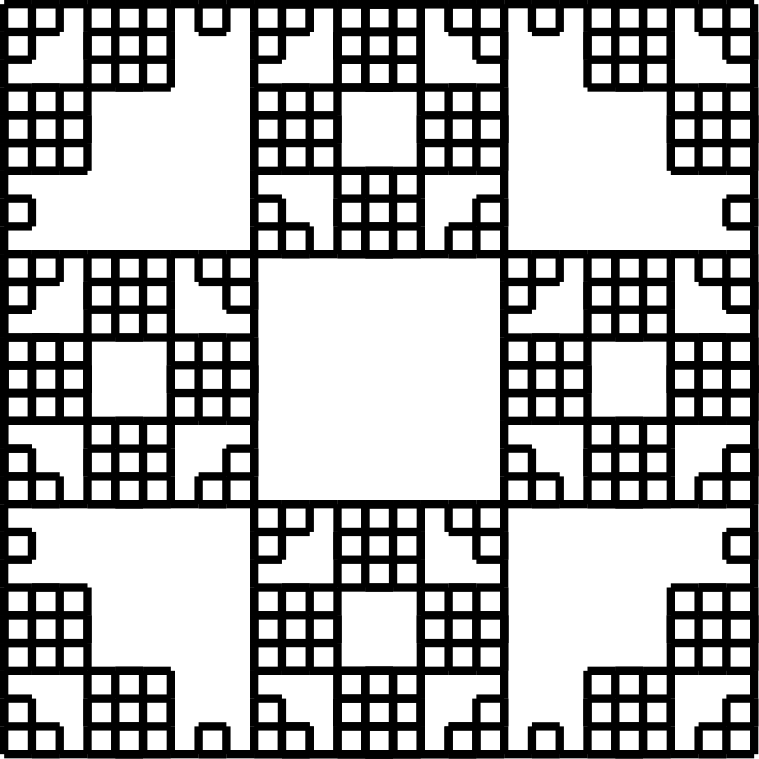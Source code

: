 <?xml version="1.0"?>
<!DOCTYPE ipe SYSTEM "ipe.dtd">
<ipe version="70212" creator="svgtoipe 20240516">
<ipestyle>
<layout paper="299 299" frame="299 299" origin="0 0" crop="no"/>
<opacity name="10%" value="0.10"/>
<opacity name="20%" value="0.20"/>
<opacity name="30%" value="0.30"/>
<opacity name="40%" value="0.40"/>
<opacity name="50%" value="0.50"/>
<opacity name="60%" value="0.60"/>
<opacity name="70%" value="0.70"/>
<opacity name="80%" value="0.80"/>
<opacity name="90%" value="0.90"/>
<pathstyle cap="0" join="0" fillrule="wind"/>
</ipestyle>
<page>
<group matrix="1 0 0 -1 -491 510">
<path stroke="0 0 0" pen="3">
506 496 m 516 496 l
</path>
<path stroke="0 0 0" pen="3">
516 496 m 526 496 l
</path>
<path stroke="0 0 0" pen="3">
526 496 m 526 486 l
</path>
<path stroke="0 0 0" pen="3">
526 486 m 516 486 l
</path>
<path stroke="0 0 0" pen="3">
516 486 m 516 496 l
</path>
<path stroke="0 0 0" pen="3">
516 496 m 526 496 l
</path>
<path stroke="0 0 0" pen="3">
526 496 m 536 496 l
</path>
<path stroke="0 0 0" pen="3">
536 496 m 546 496 l
</path>
<path stroke="0 0 0" pen="3">
546 496 m 556 496 l
</path>
<path stroke="0 0 0" pen="3">
556 496 m 556 486 l
</path>
<path stroke="0 0 0" pen="3">
556 486 m 546 486 l
</path>
<path stroke="0 0 0" pen="3">
546 486 m 546 496 l
</path>
<path stroke="0 0 0" pen="3">
546 496 m 556 496 l
</path>
<path stroke="0 0 0" pen="3">
556 496 m 566 496 l
</path>
<path stroke="0 0 0" pen="3">
566 496 m 566 486 l
</path>
<path stroke="0 0 0" pen="3">
566 486 m 566 476 l
</path>
<path stroke="0 0 0" pen="3">
566 476 m 556 476 l
</path>
<path stroke="0 0 0" pen="3">
556 476 m 556 486 l
</path>
<path stroke="0 0 0" pen="3">
556 486 m 566 486 l
</path>
<path stroke="0 0 0" pen="3">
566 486 m 566 476 l
</path>
<path stroke="0 0 0" pen="3">
566 476 m 566 466 l
</path>
<path stroke="0 0 0" pen="3">
566 466 m 556 466 l
</path>
<path stroke="0 0 0" pen="3">
556 466 m 546 466 l
</path>
<path stroke="0 0 0" pen="3">
546 466 m 546 476 l
</path>
<path stroke="0 0 0" pen="3">
546 476 m 556 476 l
</path>
<path stroke="0 0 0" pen="3">
556 476 m 556 466 l
</path>
<path stroke="0 0 0" pen="3">
556 466 m 546 466 l
</path>
<path stroke="0 0 0" pen="3">
546 466 m 536 466 l
</path>
<path stroke="0 0 0" pen="3">
536 466 m 536 476 l
</path>
<path stroke="0 0 0" pen="3">
536 476 m 536 486 l
</path>
<path stroke="0 0 0" pen="3">
536 486 m 546 486 l
</path>
<path stroke="0 0 0" pen="3">
546 486 m 546 476 l
</path>
<path stroke="0 0 0" pen="3">
546 476 m 536 476 l
</path>
<path stroke="0 0 0" pen="3">
536 476 m 536 486 l
</path>
<path stroke="0 0 0" pen="3">
536 486 m 536 496 l
</path>
<path stroke="0 0 0" pen="3">
536 496 m 546 496 l
</path>
<path stroke="0 0 0" pen="3">
546 496 m 556 496 l
</path>
<path stroke="0 0 0" pen="3">
556 496 m 556 486 l
</path>
<path stroke="0 0 0" pen="3">
556 486 m 546 486 l
</path>
<path stroke="0 0 0" pen="3">
546 486 m 546 496 l
</path>
<path stroke="0 0 0" pen="3">
546 496 m 556 496 l
</path>
<path stroke="0 0 0" pen="3">
556 496 m 566 496 l
</path>
<path stroke="0 0 0" pen="3">
566 496 m 576 496 l
</path>
<path stroke="0 0 0" pen="3">
576 496 m 586 496 l
</path>
<path stroke="0 0 0" pen="3">
586 496 m 586 486 l
</path>
<path stroke="0 0 0" pen="3">
586 486 m 576 486 l
</path>
<path stroke="0 0 0" pen="3">
576 486 m 576 496 l
</path>
<path stroke="0 0 0" pen="3">
576 496 m 586 496 l
</path>
<path stroke="0 0 0" pen="3">
586 496 m 596 496 l
</path>
<path stroke="0 0 0" pen="3">
596 496 m 606 496 l
</path>
<path stroke="0 0 0" pen="3">
606 496 m 616 496 l
</path>
<path stroke="0 0 0" pen="3">
616 496 m 616 486 l
</path>
<path stroke="0 0 0" pen="3">
616 486 m 606 486 l
</path>
<path stroke="0 0 0" pen="3">
606 486 m 606 496 l
</path>
<path stroke="0 0 0" pen="3">
606 496 m 616 496 l
</path>
<path stroke="0 0 0" pen="3">
616 496 m 626 496 l
</path>
<path stroke="0 0 0" pen="3">
626 496 m 636 496 l
</path>
<path stroke="0 0 0" pen="3">
636 496 m 646 496 l
</path>
<path stroke="0 0 0" pen="3">
646 496 m 646 486 l
</path>
<path stroke="0 0 0" pen="3">
646 486 m 636 486 l
</path>
<path stroke="0 0 0" pen="3">
636 486 m 636 496 l
</path>
<path stroke="0 0 0" pen="3">
636 496 m 646 496 l
</path>
<path stroke="0 0 0" pen="3">
646 496 m 656 496 l
</path>
<path stroke="0 0 0" pen="3">
656 496 m 656 486 l
</path>
<path stroke="0 0 0" pen="3">
656 486 m 656 476 l
</path>
<path stroke="0 0 0" pen="3">
656 476 m 646 476 l
</path>
<path stroke="0 0 0" pen="3">
646 476 m 646 486 l
</path>
<path stroke="0 0 0" pen="3">
646 486 m 656 486 l
</path>
<path stroke="0 0 0" pen="3">
656 486 m 656 476 l
</path>
<path stroke="0 0 0" pen="3">
656 476 m 656 466 l
</path>
<path stroke="0 0 0" pen="3">
656 466 m 646 466 l
</path>
<path stroke="0 0 0" pen="3">
646 466 m 636 466 l
</path>
<path stroke="0 0 0" pen="3">
636 466 m 636 476 l
</path>
<path stroke="0 0 0" pen="3">
636 476 m 646 476 l
</path>
<path stroke="0 0 0" pen="3">
646 476 m 646 466 l
</path>
<path stroke="0 0 0" pen="3">
646 466 m 636 466 l
</path>
<path stroke="0 0 0" pen="3">
636 466 m 626 466 l
</path>
<path stroke="0 0 0" pen="3">
626 466 m 626 476 l
</path>
<path stroke="0 0 0" pen="3">
626 476 m 626 486 l
</path>
<path stroke="0 0 0" pen="3">
626 486 m 636 486 l
</path>
<path stroke="0 0 0" pen="3">
636 486 m 636 476 l
</path>
<path stroke="0 0 0" pen="3">
636 476 m 626 476 l
</path>
<path stroke="0 0 0" pen="3">
626 476 m 626 486 l
</path>
<path stroke="0 0 0" pen="3">
626 486 m 626 496 l
</path>
<path stroke="0 0 0" pen="3">
626 496 m 636 496 l
</path>
<path stroke="0 0 0" pen="3">
636 496 m 646 496 l
</path>
<path stroke="0 0 0" pen="3">
646 496 m 646 486 l
</path>
<path stroke="0 0 0" pen="3">
646 486 m 636 486 l
</path>
<path stroke="0 0 0" pen="3">
636 486 m 636 496 l
</path>
<path stroke="0 0 0" pen="3">
636 496 m 646 496 l
</path>
<path stroke="0 0 0" pen="3">
646 496 m 656 496 l
</path>
<path stroke="0 0 0" pen="3">
656 496 m 666 496 l
</path>
<path stroke="0 0 0" pen="3">
666 496 m 676 496 l
</path>
<path stroke="0 0 0" pen="3">
676 496 m 676 486 l
</path>
<path stroke="0 0 0" pen="3">
676 486 m 666 486 l
</path>
<path stroke="0 0 0" pen="3">
666 486 m 666 496 l
</path>
<path stroke="0 0 0" pen="3">
666 496 m 676 496 l
</path>
<path stroke="0 0 0" pen="3">
676 496 m 686 496 l
</path>
<path stroke="0 0 0" pen="3">
686 496 m 686 486 l
</path>
<path stroke="0 0 0" pen="3">
686 486 m 686 476 l
</path>
<path stroke="0 0 0" pen="3">
686 476 m 676 476 l
</path>
<path stroke="0 0 0" pen="3">
676 476 m 676 486 l
</path>
<path stroke="0 0 0" pen="3">
676 486 m 686 486 l
</path>
<path stroke="0 0 0" pen="3">
686 486 m 686 476 l
</path>
<path stroke="0 0 0" pen="3">
686 476 m 686 466 l
</path>
<path stroke="0 0 0" pen="3">
686 466 m 686 456 l
</path>
<path stroke="0 0 0" pen="3">
686 456 m 686 446 l
</path>
<path stroke="0 0 0" pen="3">
686 446 m 676 446 l
</path>
<path stroke="0 0 0" pen="3">
676 446 m 676 456 l
</path>
<path stroke="0 0 0" pen="3">
676 456 m 686 456 l
</path>
<path stroke="0 0 0" pen="3">
686 456 m 686 446 l
</path>
<path stroke="0 0 0" pen="3">
686 446 m 686 436 l
</path>
<path stroke="0 0 0" pen="3">
686 436 m 676 436 l
</path>
<path stroke="0 0 0" pen="3">
676 436 m 666 436 l
</path>
<path stroke="0 0 0" pen="3">
666 436 m 666 446 l
</path>
<path stroke="0 0 0" pen="3">
666 446 m 676 446 l
</path>
<path stroke="0 0 0" pen="3">
676 446 m 676 436 l
</path>
<path stroke="0 0 0" pen="3">
676 436 m 666 436 l
</path>
<path stroke="0 0 0" pen="3">
666 436 m 656 436 l
</path>
<path stroke="0 0 0" pen="3">
656 436 m 656 446 l
</path>
<path stroke="0 0 0" pen="3">
656 446 m 656 456 l
</path>
<path stroke="0 0 0" pen="3">
656 456 m 666 456 l
</path>
<path stroke="0 0 0" pen="3">
666 456 m 666 446 l
</path>
<path stroke="0 0 0" pen="3">
666 446 m 656 446 l
</path>
<path stroke="0 0 0" pen="3">
656 446 m 656 456 l
</path>
<path stroke="0 0 0" pen="3">
656 456 m 656 466 l
</path>
<path stroke="0 0 0" pen="3">
656 466 m 666 466 l
</path>
<path stroke="0 0 0" pen="3">
666 466 m 676 466 l
</path>
<path stroke="0 0 0" pen="3">
676 466 m 676 456 l
</path>
<path stroke="0 0 0" pen="3">
676 456 m 666 456 l
</path>
<path stroke="0 0 0" pen="3">
666 456 m 666 466 l
</path>
<path stroke="0 0 0" pen="3">
666 466 m 676 466 l
</path>
<path stroke="0 0 0" pen="3">
676 466 m 686 466 l
</path>
<path stroke="0 0 0" pen="3">
686 466 m 686 456 l
</path>
<path stroke="0 0 0" pen="3">
686 456 m 686 446 l
</path>
<path stroke="0 0 0" pen="3">
686 446 m 676 446 l
</path>
<path stroke="0 0 0" pen="3">
676 446 m 676 456 l
</path>
<path stroke="0 0 0" pen="3">
676 456 m 686 456 l
</path>
<path stroke="0 0 0" pen="3">
686 456 m 686 446 l
</path>
<path stroke="0 0 0" pen="3">
686 446 m 686 436 l
</path>
<path stroke="0 0 0" pen="3">
686 436 m 686 426 l
</path>
<path stroke="0 0 0" pen="3">
686 426 m 686 416 l
</path>
<path stroke="0 0 0" pen="3">
686 416 m 676 416 l
</path>
<path stroke="0 0 0" pen="3">
676 416 m 676 426 l
</path>
<path stroke="0 0 0" pen="3">
676 426 m 686 426 l
</path>
<path stroke="0 0 0" pen="3">
686 426 m 686 416 l
</path>
<path stroke="0 0 0" pen="3">
686 416 m 686 406 l
</path>
<path stroke="0 0 0" pen="3">
686 406 m 676 406 l
</path>
<path stroke="0 0 0" pen="3">
676 406 m 666 406 l
</path>
<path stroke="0 0 0" pen="3">
666 406 m 666 416 l
</path>
<path stroke="0 0 0" pen="3">
666 416 m 676 416 l
</path>
<path stroke="0 0 0" pen="3">
676 416 m 676 406 l
</path>
<path stroke="0 0 0" pen="3">
676 406 m 666 406 l
</path>
<path stroke="0 0 0" pen="3">
666 406 m 656 406 l
</path>
<path stroke="0 0 0" pen="3">
656 406 m 646 406 l
</path>
<path stroke="0 0 0" pen="3">
646 406 m 636 406 l
</path>
<path stroke="0 0 0" pen="3">
636 406 m 636 416 l
</path>
<path stroke="0 0 0" pen="3">
636 416 m 646 416 l
</path>
<path stroke="0 0 0" pen="3">
646 416 m 646 406 l
</path>
<path stroke="0 0 0" pen="3">
646 406 m 636 406 l
</path>
<path stroke="0 0 0" pen="3">
636 406 m 626 406 l
</path>
<path stroke="0 0 0" pen="3">
626 406 m 626 416 l
</path>
<path stroke="0 0 0" pen="3">
626 416 m 626 426 l
</path>
<path stroke="0 0 0" pen="3">
626 426 m 636 426 l
</path>
<path stroke="0 0 0" pen="3">
636 426 m 636 416 l
</path>
<path stroke="0 0 0" pen="3">
636 416 m 626 416 l
</path>
<path stroke="0 0 0" pen="3">
626 416 m 626 426 l
</path>
<path stroke="0 0 0" pen="3">
626 426 m 626 436 l
</path>
<path stroke="0 0 0" pen="3">
626 436 m 636 436 l
</path>
<path stroke="0 0 0" pen="3">
636 436 m 646 436 l
</path>
<path stroke="0 0 0" pen="3">
646 436 m 646 426 l
</path>
<path stroke="0 0 0" pen="3">
646 426 m 636 426 l
</path>
<path stroke="0 0 0" pen="3">
636 426 m 636 436 l
</path>
<path stroke="0 0 0" pen="3">
636 436 m 646 436 l
</path>
<path stroke="0 0 0" pen="3">
646 436 m 656 436 l
</path>
<path stroke="0 0 0" pen="3">
656 436 m 656 426 l
</path>
<path stroke="0 0 0" pen="3">
656 426 m 656 416 l
</path>
<path stroke="0 0 0" pen="3">
656 416 m 646 416 l
</path>
<path stroke="0 0 0" pen="3">
646 416 m 646 426 l
</path>
<path stroke="0 0 0" pen="3">
646 426 m 656 426 l
</path>
<path stroke="0 0 0" pen="3">
656 426 m 656 416 l
</path>
<path stroke="0 0 0" pen="3">
656 416 m 656 406 l
</path>
<path stroke="0 0 0" pen="3">
656 406 m 646 406 l
</path>
<path stroke="0 0 0" pen="3">
646 406 m 636 406 l
</path>
<path stroke="0 0 0" pen="3">
636 406 m 636 416 l
</path>
<path stroke="0 0 0" pen="3">
636 416 m 646 416 l
</path>
<path stroke="0 0 0" pen="3">
646 416 m 646 406 l
</path>
<path stroke="0 0 0" pen="3">
646 406 m 636 406 l
</path>
<path stroke="0 0 0" pen="3">
636 406 m 626 406 l
</path>
<path stroke="0 0 0" pen="3">
626 406 m 616 406 l
</path>
<path stroke="0 0 0" pen="3">
616 406 m 606 406 l
</path>
<path stroke="0 0 0" pen="3">
606 406 m 606 416 l
</path>
<path stroke="0 0 0" pen="3">
606 416 m 616 416 l
</path>
<path stroke="0 0 0" pen="3">
616 416 m 616 406 l
</path>
<path stroke="0 0 0" pen="3">
616 406 m 606 406 l
</path>
<path stroke="0 0 0" pen="3">
606 406 m 596 406 l
</path>
<path stroke="0 0 0" pen="3">
596 406 m 596 416 l
</path>
<path stroke="0 0 0" pen="3">
596 416 m 596 426 l
</path>
<path stroke="0 0 0" pen="3">
596 426 m 606 426 l
</path>
<path stroke="0 0 0" pen="3">
606 426 m 606 416 l
</path>
<path stroke="0 0 0" pen="3">
606 416 m 596 416 l
</path>
<path stroke="0 0 0" pen="3">
596 416 m 596 426 l
</path>
<path stroke="0 0 0" pen="3">
596 426 m 596 436 l
</path>
<path stroke="0 0 0" pen="3">
596 436 m 596 446 l
</path>
<path stroke="0 0 0" pen="3">
596 446 m 596 456 l
</path>
<path stroke="0 0 0" pen="3">
596 456 m 606 456 l
</path>
<path stroke="0 0 0" pen="3">
606 456 m 606 446 l
</path>
<path stroke="0 0 0" pen="3">
606 446 m 596 446 l
</path>
<path stroke="0 0 0" pen="3">
596 446 m 596 456 l
</path>
<path stroke="0 0 0" pen="3">
596 456 m 596 466 l
</path>
<path stroke="0 0 0" pen="3">
596 466 m 606 466 l
</path>
<path stroke="0 0 0" pen="3">
606 466 m 616 466 l
</path>
<path stroke="0 0 0" pen="3">
616 466 m 616 456 l
</path>
<path stroke="0 0 0" pen="3">
616 456 m 606 456 l
</path>
<path stroke="0 0 0" pen="3">
606 456 m 606 466 l
</path>
<path stroke="0 0 0" pen="3">
606 466 m 616 466 l
</path>
<path stroke="0 0 0" pen="3">
616 466 m 626 466 l
</path>
<path stroke="0 0 0" pen="3">
626 466 m 626 456 l
</path>
<path stroke="0 0 0" pen="3">
626 456 m 626 446 l
</path>
<path stroke="0 0 0" pen="3">
626 446 m 616 446 l
</path>
<path stroke="0 0 0" pen="3">
616 446 m 616 456 l
</path>
<path stroke="0 0 0" pen="3">
616 456 m 626 456 l
</path>
<path stroke="0 0 0" pen="3">
626 456 m 626 446 l
</path>
<path stroke="0 0 0" pen="3">
626 446 m 626 436 l
</path>
<path stroke="0 0 0" pen="3">
626 436 m 616 436 l
</path>
<path stroke="0 0 0" pen="3">
616 436 m 606 436 l
</path>
<path stroke="0 0 0" pen="3">
606 436 m 606 446 l
</path>
<path stroke="0 0 0" pen="3">
606 446 m 616 446 l
</path>
<path stroke="0 0 0" pen="3">
616 446 m 616 436 l
</path>
<path stroke="0 0 0" pen="3">
616 436 m 606 436 l
</path>
<path stroke="0 0 0" pen="3">
606 436 m 596 436 l
</path>
<path stroke="0 0 0" pen="3">
596 436 m 596 446 l
</path>
<path stroke="0 0 0" pen="3">
596 446 m 596 456 l
</path>
<path stroke="0 0 0" pen="3">
596 456 m 606 456 l
</path>
<path stroke="0 0 0" pen="3">
606 456 m 606 446 l
</path>
<path stroke="0 0 0" pen="3">
606 446 m 596 446 l
</path>
<path stroke="0 0 0" pen="3">
596 446 m 596 456 l
</path>
<path stroke="0 0 0" pen="3">
596 456 m 596 466 l
</path>
<path stroke="0 0 0" pen="3">
596 466 m 596 476 l
</path>
<path stroke="0 0 0" pen="3">
596 476 m 596 486 l
</path>
<path stroke="0 0 0" pen="3">
596 486 m 606 486 l
</path>
<path stroke="0 0 0" pen="3">
606 486 m 606 476 l
</path>
<path stroke="0 0 0" pen="3">
606 476 m 596 476 l
</path>
<path stroke="0 0 0" pen="3">
596 476 m 596 486 l
</path>
<path stroke="0 0 0" pen="3">
596 486 m 596 496 l
</path>
<path stroke="0 0 0" pen="3">
596 496 m 606 496 l
</path>
<path stroke="0 0 0" pen="3">
606 496 m 616 496 l
</path>
<path stroke="0 0 0" pen="3">
616 496 m 616 486 l
</path>
<path stroke="0 0 0" pen="3">
616 486 m 606 486 l
</path>
<path stroke="0 0 0" pen="3">
606 486 m 606 496 l
</path>
<path stroke="0 0 0" pen="3">
606 496 m 616 496 l
</path>
<path stroke="0 0 0" pen="3">
616 496 m 626 496 l
</path>
<path stroke="0 0 0" pen="3">
626 496 m 636 496 l
</path>
<path stroke="0 0 0" pen="3">
636 496 m 646 496 l
</path>
<path stroke="0 0 0" pen="3">
646 496 m 646 486 l
</path>
<path stroke="0 0 0" pen="3">
646 486 m 636 486 l
</path>
<path stroke="0 0 0" pen="3">
636 486 m 636 496 l
</path>
<path stroke="0 0 0" pen="3">
636 496 m 646 496 l
</path>
<path stroke="0 0 0" pen="3">
646 496 m 656 496 l
</path>
<path stroke="0 0 0" pen="3">
656 496 m 656 486 l
</path>
<path stroke="0 0 0" pen="3">
656 486 m 656 476 l
</path>
<path stroke="0 0 0" pen="3">
656 476 m 646 476 l
</path>
<path stroke="0 0 0" pen="3">
646 476 m 646 486 l
</path>
<path stroke="0 0 0" pen="3">
646 486 m 656 486 l
</path>
<path stroke="0 0 0" pen="3">
656 486 m 656 476 l
</path>
<path stroke="0 0 0" pen="3">
656 476 m 656 466 l
</path>
<path stroke="0 0 0" pen="3">
656 466 m 646 466 l
</path>
<path stroke="0 0 0" pen="3">
646 466 m 636 466 l
</path>
<path stroke="0 0 0" pen="3">
636 466 m 636 476 l
</path>
<path stroke="0 0 0" pen="3">
636 476 m 646 476 l
</path>
<path stroke="0 0 0" pen="3">
646 476 m 646 466 l
</path>
<path stroke="0 0 0" pen="3">
646 466 m 636 466 l
</path>
<path stroke="0 0 0" pen="3">
636 466 m 626 466 l
</path>
<path stroke="0 0 0" pen="3">
626 466 m 626 476 l
</path>
<path stroke="0 0 0" pen="3">
626 476 m 626 486 l
</path>
<path stroke="0 0 0" pen="3">
626 486 m 636 486 l
</path>
<path stroke="0 0 0" pen="3">
636 486 m 636 476 l
</path>
<path stroke="0 0 0" pen="3">
636 476 m 626 476 l
</path>
<path stroke="0 0 0" pen="3">
626 476 m 626 486 l
</path>
<path stroke="0 0 0" pen="3">
626 486 m 626 496 l
</path>
<path stroke="0 0 0" pen="3">
626 496 m 636 496 l
</path>
<path stroke="0 0 0" pen="3">
636 496 m 646 496 l
</path>
<path stroke="0 0 0" pen="3">
646 496 m 646 486 l
</path>
<path stroke="0 0 0" pen="3">
646 486 m 636 486 l
</path>
<path stroke="0 0 0" pen="3">
636 486 m 636 496 l
</path>
<path stroke="0 0 0" pen="3">
636 496 m 646 496 l
</path>
<path stroke="0 0 0" pen="3">
646 496 m 656 496 l
</path>
<path stroke="0 0 0" pen="3">
656 496 m 666 496 l
</path>
<path stroke="0 0 0" pen="3">
666 496 m 676 496 l
</path>
<path stroke="0 0 0" pen="3">
676 496 m 676 486 l
</path>
<path stroke="0 0 0" pen="3">
676 486 m 666 486 l
</path>
<path stroke="0 0 0" pen="3">
666 486 m 666 496 l
</path>
<path stroke="0 0 0" pen="3">
666 496 m 676 496 l
</path>
<path stroke="0 0 0" pen="3">
676 496 m 686 496 l
</path>
<path stroke="0 0 0" pen="3">
686 496 m 696 496 l
</path>
<path stroke="0 0 0" pen="3">
696 496 m 706 496 l
</path>
<path stroke="0 0 0" pen="3">
706 496 m 706 486 l
</path>
<path stroke="0 0 0" pen="3">
706 486 m 696 486 l
</path>
<path stroke="0 0 0" pen="3">
696 486 m 696 496 l
</path>
<path stroke="0 0 0" pen="3">
696 496 m 706 496 l
</path>
<path stroke="0 0 0" pen="3">
706 496 m 716 496 l
</path>
<path stroke="0 0 0" pen="3">
716 496 m 726 496 l
</path>
<path stroke="0 0 0" pen="3">
726 496 m 736 496 l
</path>
<path stroke="0 0 0" pen="3">
736 496 m 736 486 l
</path>
<path stroke="0 0 0" pen="3">
736 486 m 726 486 l
</path>
<path stroke="0 0 0" pen="3">
726 486 m 726 496 l
</path>
<path stroke="0 0 0" pen="3">
726 496 m 736 496 l
</path>
<path stroke="0 0 0" pen="3">
736 496 m 746 496 l
</path>
<path stroke="0 0 0" pen="3">
746 496 m 746 486 l
</path>
<path stroke="0 0 0" pen="3">
746 486 m 746 476 l
</path>
<path stroke="0 0 0" pen="3">
746 476 m 736 476 l
</path>
<path stroke="0 0 0" pen="3">
736 476 m 736 486 l
</path>
<path stroke="0 0 0" pen="3">
736 486 m 746 486 l
</path>
<path stroke="0 0 0" pen="3">
746 486 m 746 476 l
</path>
<path stroke="0 0 0" pen="3">
746 476 m 746 466 l
</path>
<path stroke="0 0 0" pen="3">
746 466 m 736 466 l
</path>
<path stroke="0 0 0" pen="3">
736 466 m 726 466 l
</path>
<path stroke="0 0 0" pen="3">
726 466 m 726 476 l
</path>
<path stroke="0 0 0" pen="3">
726 476 m 736 476 l
</path>
<path stroke="0 0 0" pen="3">
736 476 m 736 466 l
</path>
<path stroke="0 0 0" pen="3">
736 466 m 726 466 l
</path>
<path stroke="0 0 0" pen="3">
726 466 m 716 466 l
</path>
<path stroke="0 0 0" pen="3">
716 466 m 716 476 l
</path>
<path stroke="0 0 0" pen="3">
716 476 m 716 486 l
</path>
<path stroke="0 0 0" pen="3">
716 486 m 726 486 l
</path>
<path stroke="0 0 0" pen="3">
726 486 m 726 476 l
</path>
<path stroke="0 0 0" pen="3">
726 476 m 716 476 l
</path>
<path stroke="0 0 0" pen="3">
716 476 m 716 486 l
</path>
<path stroke="0 0 0" pen="3">
716 486 m 716 496 l
</path>
<path stroke="0 0 0" pen="3">
716 496 m 726 496 l
</path>
<path stroke="0 0 0" pen="3">
726 496 m 736 496 l
</path>
<path stroke="0 0 0" pen="3">
736 496 m 736 486 l
</path>
<path stroke="0 0 0" pen="3">
736 486 m 726 486 l
</path>
<path stroke="0 0 0" pen="3">
726 486 m 726 496 l
</path>
<path stroke="0 0 0" pen="3">
726 496 m 736 496 l
</path>
<path stroke="0 0 0" pen="3">
736 496 m 746 496 l
</path>
<path stroke="0 0 0" pen="3">
746 496 m 756 496 l
</path>
<path stroke="0 0 0" pen="3">
756 496 m 766 496 l
</path>
<path stroke="0 0 0" pen="3">
766 496 m 766 486 l
</path>
<path stroke="0 0 0" pen="3">
766 486 m 756 486 l
</path>
<path stroke="0 0 0" pen="3">
756 486 m 756 496 l
</path>
<path stroke="0 0 0" pen="3">
756 496 m 766 496 l
</path>
<path stroke="0 0 0" pen="3">
766 496 m 776 496 l
</path>
<path stroke="0 0 0" pen="3">
776 496 m 776 486 l
</path>
<path stroke="0 0 0" pen="3">
776 486 m 776 476 l
</path>
<path stroke="0 0 0" pen="3">
776 476 m 766 476 l
</path>
<path stroke="0 0 0" pen="3">
766 476 m 766 486 l
</path>
<path stroke="0 0 0" pen="3">
766 486 m 776 486 l
</path>
<path stroke="0 0 0" pen="3">
776 486 m 776 476 l
</path>
<path stroke="0 0 0" pen="3">
776 476 m 776 466 l
</path>
<path stroke="0 0 0" pen="3">
776 466 m 776 456 l
</path>
<path stroke="0 0 0" pen="3">
776 456 m 776 446 l
</path>
<path stroke="0 0 0" pen="3">
776 446 m 766 446 l
</path>
<path stroke="0 0 0" pen="3">
766 446 m 766 456 l
</path>
<path stroke="0 0 0" pen="3">
766 456 m 776 456 l
</path>
<path stroke="0 0 0" pen="3">
776 456 m 776 446 l
</path>
<path stroke="0 0 0" pen="3">
776 446 m 776 436 l
</path>
<path stroke="0 0 0" pen="3">
776 436 m 766 436 l
</path>
<path stroke="0 0 0" pen="3">
766 436 m 756 436 l
</path>
<path stroke="0 0 0" pen="3">
756 436 m 756 446 l
</path>
<path stroke="0 0 0" pen="3">
756 446 m 766 446 l
</path>
<path stroke="0 0 0" pen="3">
766 446 m 766 436 l
</path>
<path stroke="0 0 0" pen="3">
766 436 m 756 436 l
</path>
<path stroke="0 0 0" pen="3">
756 436 m 746 436 l
</path>
<path stroke="0 0 0" pen="3">
746 436 m 746 446 l
</path>
<path stroke="0 0 0" pen="3">
746 446 m 746 456 l
</path>
<path stroke="0 0 0" pen="3">
746 456 m 756 456 l
</path>
<path stroke="0 0 0" pen="3">
756 456 m 756 446 l
</path>
<path stroke="0 0 0" pen="3">
756 446 m 746 446 l
</path>
<path stroke="0 0 0" pen="3">
746 446 m 746 456 l
</path>
<path stroke="0 0 0" pen="3">
746 456 m 746 466 l
</path>
<path stroke="0 0 0" pen="3">
746 466 m 756 466 l
</path>
<path stroke="0 0 0" pen="3">
756 466 m 766 466 l
</path>
<path stroke="0 0 0" pen="3">
766 466 m 766 456 l
</path>
<path stroke="0 0 0" pen="3">
766 456 m 756 456 l
</path>
<path stroke="0 0 0" pen="3">
756 456 m 756 466 l
</path>
<path stroke="0 0 0" pen="3">
756 466 m 766 466 l
</path>
<path stroke="0 0 0" pen="3">
766 466 m 776 466 l
</path>
<path stroke="0 0 0" pen="3">
776 466 m 776 456 l
</path>
<path stroke="0 0 0" pen="3">
776 456 m 776 446 l
</path>
<path stroke="0 0 0" pen="3">
776 446 m 766 446 l
</path>
<path stroke="0 0 0" pen="3">
766 446 m 766 456 l
</path>
<path stroke="0 0 0" pen="3">
766 456 m 776 456 l
</path>
<path stroke="0 0 0" pen="3">
776 456 m 776 446 l
</path>
<path stroke="0 0 0" pen="3">
776 446 m 776 436 l
</path>
<path stroke="0 0 0" pen="3">
776 436 m 776 426 l
</path>
<path stroke="0 0 0" pen="3">
776 426 m 776 416 l
</path>
<path stroke="0 0 0" pen="3">
776 416 m 766 416 l
</path>
<path stroke="0 0 0" pen="3">
766 416 m 766 426 l
</path>
<path stroke="0 0 0" pen="3">
766 426 m 776 426 l
</path>
<path stroke="0 0 0" pen="3">
776 426 m 776 416 l
</path>
<path stroke="0 0 0" pen="3">
776 416 m 776 406 l
</path>
<path stroke="0 0 0" pen="3">
776 406 m 776 396 l
</path>
<path stroke="0 0 0" pen="3">
776 396 m 776 386 l
</path>
<path stroke="0 0 0" pen="3">
776 386 m 766 386 l
</path>
<path stroke="0 0 0" pen="3">
766 386 m 766 396 l
</path>
<path stroke="0 0 0" pen="3">
766 396 m 776 396 l
</path>
<path stroke="0 0 0" pen="3">
776 396 m 776 386 l
</path>
<path stroke="0 0 0" pen="3">
776 386 m 776 376 l
</path>
<path stroke="0 0 0" pen="3">
776 376 m 776 366 l
</path>
<path stroke="0 0 0" pen="3">
776 366 m 776 356 l
</path>
<path stroke="0 0 0" pen="3">
776 356 m 766 356 l
</path>
<path stroke="0 0 0" pen="3">
766 356 m 766 366 l
</path>
<path stroke="0 0 0" pen="3">
766 366 m 776 366 l
</path>
<path stroke="0 0 0" pen="3">
776 366 m 776 356 l
</path>
<path stroke="0 0 0" pen="3">
776 356 m 776 346 l
</path>
<path stroke="0 0 0" pen="3">
776 346 m 766 346 l
</path>
<path stroke="0 0 0" pen="3">
766 346 m 756 346 l
</path>
<path stroke="0 0 0" pen="3">
756 346 m 756 356 l
</path>
<path stroke="0 0 0" pen="3">
756 356 m 766 356 l
</path>
<path stroke="0 0 0" pen="3">
766 356 m 766 346 l
</path>
<path stroke="0 0 0" pen="3">
766 346 m 756 346 l
</path>
<path stroke="0 0 0" pen="3">
756 346 m 746 346 l
</path>
<path stroke="0 0 0" pen="3">
746 346 m 746 356 l
</path>
<path stroke="0 0 0" pen="3">
746 356 m 746 366 l
</path>
<path stroke="0 0 0" pen="3">
746 366 m 756 366 l
</path>
<path stroke="0 0 0" pen="3">
756 366 m 756 356 l
</path>
<path stroke="0 0 0" pen="3">
756 356 m 746 356 l
</path>
<path stroke="0 0 0" pen="3">
746 356 m 746 366 l
</path>
<path stroke="0 0 0" pen="3">
746 366 m 746 376 l
</path>
<path stroke="0 0 0" pen="3">
746 376 m 756 376 l
</path>
<path stroke="0 0 0" pen="3">
756 376 m 766 376 l
</path>
<path stroke="0 0 0" pen="3">
766 376 m 766 366 l
</path>
<path stroke="0 0 0" pen="3">
766 366 m 756 366 l
</path>
<path stroke="0 0 0" pen="3">
756 366 m 756 376 l
</path>
<path stroke="0 0 0" pen="3">
756 376 m 766 376 l
</path>
<path stroke="0 0 0" pen="3">
766 376 m 776 376 l
</path>
<path stroke="0 0 0" pen="3">
776 376 m 776 366 l
</path>
<path stroke="0 0 0" pen="3">
776 366 m 776 356 l
</path>
<path stroke="0 0 0" pen="3">
776 356 m 766 356 l
</path>
<path stroke="0 0 0" pen="3">
766 356 m 766 366 l
</path>
<path stroke="0 0 0" pen="3">
766 366 m 776 366 l
</path>
<path stroke="0 0 0" pen="3">
776 366 m 776 356 l
</path>
<path stroke="0 0 0" pen="3">
776 356 m 776 346 l
</path>
<path stroke="0 0 0" pen="3">
776 346 m 776 336 l
</path>
<path stroke="0 0 0" pen="3">
776 336 m 776 326 l
</path>
<path stroke="0 0 0" pen="3">
776 326 m 766 326 l
</path>
<path stroke="0 0 0" pen="3">
766 326 m 766 336 l
</path>
<path stroke="0 0 0" pen="3">
766 336 m 776 336 l
</path>
<path stroke="0 0 0" pen="3">
776 336 m 776 326 l
</path>
<path stroke="0 0 0" pen="3">
776 326 m 776 316 l
</path>
<path stroke="0 0 0" pen="3">
776 316 m 766 316 l
</path>
<path stroke="0 0 0" pen="3">
766 316 m 756 316 l
</path>
<path stroke="0 0 0" pen="3">
756 316 m 756 326 l
</path>
<path stroke="0 0 0" pen="3">
756 326 m 766 326 l
</path>
<path stroke="0 0 0" pen="3">
766 326 m 766 316 l
</path>
<path stroke="0 0 0" pen="3">
766 316 m 756 316 l
</path>
<path stroke="0 0 0" pen="3">
756 316 m 746 316 l
</path>
<path stroke="0 0 0" pen="3">
746 316 m 736 316 l
</path>
<path stroke="0 0 0" pen="3">
736 316 m 726 316 l
</path>
<path stroke="0 0 0" pen="3">
726 316 m 726 326 l
</path>
<path stroke="0 0 0" pen="3">
726 326 m 736 326 l
</path>
<path stroke="0 0 0" pen="3">
736 326 m 736 316 l
</path>
<path stroke="0 0 0" pen="3">
736 316 m 726 316 l
</path>
<path stroke="0 0 0" pen="3">
726 316 m 716 316 l
</path>
<path stroke="0 0 0" pen="3">
716 316 m 716 326 l
</path>
<path stroke="0 0 0" pen="3">
716 326 m 716 336 l
</path>
<path stroke="0 0 0" pen="3">
716 336 m 726 336 l
</path>
<path stroke="0 0 0" pen="3">
726 336 m 726 326 l
</path>
<path stroke="0 0 0" pen="3">
726 326 m 716 326 l
</path>
<path stroke="0 0 0" pen="3">
716 326 m 716 336 l
</path>
<path stroke="0 0 0" pen="3">
716 336 m 716 346 l
</path>
<path stroke="0 0 0" pen="3">
716 346 m 726 346 l
</path>
<path stroke="0 0 0" pen="3">
726 346 m 736 346 l
</path>
<path stroke="0 0 0" pen="3">
736 346 m 736 336 l
</path>
<path stroke="0 0 0" pen="3">
736 336 m 726 336 l
</path>
<path stroke="0 0 0" pen="3">
726 336 m 726 346 l
</path>
<path stroke="0 0 0" pen="3">
726 346 m 736 346 l
</path>
<path stroke="0 0 0" pen="3">
736 346 m 746 346 l
</path>
<path stroke="0 0 0" pen="3">
746 346 m 746 336 l
</path>
<path stroke="0 0 0" pen="3">
746 336 m 746 326 l
</path>
<path stroke="0 0 0" pen="3">
746 326 m 736 326 l
</path>
<path stroke="0 0 0" pen="3">
736 326 m 736 336 l
</path>
<path stroke="0 0 0" pen="3">
736 336 m 746 336 l
</path>
<path stroke="0 0 0" pen="3">
746 336 m 746 326 l
</path>
<path stroke="0 0 0" pen="3">
746 326 m 746 316 l
</path>
<path stroke="0 0 0" pen="3">
746 316 m 736 316 l
</path>
<path stroke="0 0 0" pen="3">
736 316 m 726 316 l
</path>
<path stroke="0 0 0" pen="3">
726 316 m 726 326 l
</path>
<path stroke="0 0 0" pen="3">
726 326 m 736 326 l
</path>
<path stroke="0 0 0" pen="3">
736 326 m 736 316 l
</path>
<path stroke="0 0 0" pen="3">
736 316 m 726 316 l
</path>
<path stroke="0 0 0" pen="3">
726 316 m 716 316 l
</path>
<path stroke="0 0 0" pen="3">
716 316 m 706 316 l
</path>
<path stroke="0 0 0" pen="3">
706 316 m 696 316 l
</path>
<path stroke="0 0 0" pen="3">
696 316 m 696 326 l
</path>
<path stroke="0 0 0" pen="3">
696 326 m 706 326 l
</path>
<path stroke="0 0 0" pen="3">
706 326 m 706 316 l
</path>
<path stroke="0 0 0" pen="3">
706 316 m 696 316 l
</path>
<path stroke="0 0 0" pen="3">
696 316 m 686 316 l
</path>
<path stroke="0 0 0" pen="3">
686 316 m 686 326 l
</path>
<path stroke="0 0 0" pen="3">
686 326 m 686 336 l
</path>
<path stroke="0 0 0" pen="3">
686 336 m 696 336 l
</path>
<path stroke="0 0 0" pen="3">
696 336 m 696 326 l
</path>
<path stroke="0 0 0" pen="3">
696 326 m 686 326 l
</path>
<path stroke="0 0 0" pen="3">
686 326 m 686 336 l
</path>
<path stroke="0 0 0" pen="3">
686 336 m 686 346 l
</path>
<path stroke="0 0 0" pen="3">
686 346 m 686 356 l
</path>
<path stroke="0 0 0" pen="3">
686 356 m 686 366 l
</path>
<path stroke="0 0 0" pen="3">
686 366 m 696 366 l
</path>
<path stroke="0 0 0" pen="3">
696 366 m 696 356 l
</path>
<path stroke="0 0 0" pen="3">
696 356 m 686 356 l
</path>
<path stroke="0 0 0" pen="3">
686 356 m 686 366 l
</path>
<path stroke="0 0 0" pen="3">
686 366 m 686 376 l
</path>
<path stroke="0 0 0" pen="3">
686 376 m 696 376 l
</path>
<path stroke="0 0 0" pen="3">
696 376 m 706 376 l
</path>
<path stroke="0 0 0" pen="3">
706 376 m 706 366 l
</path>
<path stroke="0 0 0" pen="3">
706 366 m 696 366 l
</path>
<path stroke="0 0 0" pen="3">
696 366 m 696 376 l
</path>
<path stroke="0 0 0" pen="3">
696 376 m 706 376 l
</path>
<path stroke="0 0 0" pen="3">
706 376 m 716 376 l
</path>
<path stroke="0 0 0" pen="3">
716 376 m 716 366 l
</path>
<path stroke="0 0 0" pen="3">
716 366 m 716 356 l
</path>
<path stroke="0 0 0" pen="3">
716 356 m 706 356 l
</path>
<path stroke="0 0 0" pen="3">
706 356 m 706 366 l
</path>
<path stroke="0 0 0" pen="3">
706 366 m 716 366 l
</path>
<path stroke="0 0 0" pen="3">
716 366 m 716 356 l
</path>
<path stroke="0 0 0" pen="3">
716 356 m 716 346 l
</path>
<path stroke="0 0 0" pen="3">
716 346 m 706 346 l
</path>
<path stroke="0 0 0" pen="3">
706 346 m 696 346 l
</path>
<path stroke="0 0 0" pen="3">
696 346 m 696 356 l
</path>
<path stroke="0 0 0" pen="3">
696 356 m 706 356 l
</path>
<path stroke="0 0 0" pen="3">
706 356 m 706 346 l
</path>
<path stroke="0 0 0" pen="3">
706 346 m 696 346 l
</path>
<path stroke="0 0 0" pen="3">
696 346 m 686 346 l
</path>
<path stroke="0 0 0" pen="3">
686 346 m 686 356 l
</path>
<path stroke="0 0 0" pen="3">
686 356 m 686 366 l
</path>
<path stroke="0 0 0" pen="3">
686 366 m 696 366 l
</path>
<path stroke="0 0 0" pen="3">
696 366 m 696 356 l
</path>
<path stroke="0 0 0" pen="3">
696 356 m 686 356 l
</path>
<path stroke="0 0 0" pen="3">
686 356 m 686 366 l
</path>
<path stroke="0 0 0" pen="3">
686 366 m 686 376 l
</path>
<path stroke="0 0 0" pen="3">
686 376 m 686 386 l
</path>
<path stroke="0 0 0" pen="3">
686 386 m 686 396 l
</path>
<path stroke="0 0 0" pen="3">
686 396 m 696 396 l
</path>
<path stroke="0 0 0" pen="3">
696 396 m 696 386 l
</path>
<path stroke="0 0 0" pen="3">
696 386 m 686 386 l
</path>
<path stroke="0 0 0" pen="3">
686 386 m 686 396 l
</path>
<path stroke="0 0 0" pen="3">
686 396 m 686 406 l
</path>
<path stroke="0 0 0" pen="3">
686 406 m 696 406 l
</path>
<path stroke="0 0 0" pen="3">
696 406 m 706 406 l
</path>
<path stroke="0 0 0" pen="3">
706 406 m 706 396 l
</path>
<path stroke="0 0 0" pen="3">
706 396 m 696 396 l
</path>
<path stroke="0 0 0" pen="3">
696 396 m 696 406 l
</path>
<path stroke="0 0 0" pen="3">
696 406 m 706 406 l
</path>
<path stroke="0 0 0" pen="3">
706 406 m 716 406 l
</path>
<path stroke="0 0 0" pen="3">
716 406 m 726 406 l
</path>
<path stroke="0 0 0" pen="3">
726 406 m 736 406 l
</path>
<path stroke="0 0 0" pen="3">
736 406 m 736 396 l
</path>
<path stroke="0 0 0" pen="3">
736 396 m 726 396 l
</path>
<path stroke="0 0 0" pen="3">
726 396 m 726 406 l
</path>
<path stroke="0 0 0" pen="3">
726 406 m 736 406 l
</path>
<path stroke="0 0 0" pen="3">
736 406 m 746 406 l
</path>
<path stroke="0 0 0" pen="3">
746 406 m 746 396 l
</path>
<path stroke="0 0 0" pen="3">
746 396 m 746 386 l
</path>
<path stroke="0 0 0" pen="3">
746 386 m 736 386 l
</path>
<path stroke="0 0 0" pen="3">
736 386 m 736 396 l
</path>
<path stroke="0 0 0" pen="3">
736 396 m 746 396 l
</path>
<path stroke="0 0 0" pen="3">
746 396 m 746 386 l
</path>
<path stroke="0 0 0" pen="3">
746 386 m 746 376 l
</path>
<path stroke="0 0 0" pen="3">
746 376 m 736 376 l
</path>
<path stroke="0 0 0" pen="3">
736 376 m 726 376 l
</path>
<path stroke="0 0 0" pen="3">
726 376 m 726 386 l
</path>
<path stroke="0 0 0" pen="3">
726 386 m 736 386 l
</path>
<path stroke="0 0 0" pen="3">
736 386 m 736 376 l
</path>
<path stroke="0 0 0" pen="3">
736 376 m 726 376 l
</path>
<path stroke="0 0 0" pen="3">
726 376 m 716 376 l
</path>
<path stroke="0 0 0" pen="3">
716 376 m 716 386 l
</path>
<path stroke="0 0 0" pen="3">
716 386 m 716 396 l
</path>
<path stroke="0 0 0" pen="3">
716 396 m 726 396 l
</path>
<path stroke="0 0 0" pen="3">
726 396 m 726 386 l
</path>
<path stroke="0 0 0" pen="3">
726 386 m 716 386 l
</path>
<path stroke="0 0 0" pen="3">
716 386 m 716 396 l
</path>
<path stroke="0 0 0" pen="3">
716 396 m 716 406 l
</path>
<path stroke="0 0 0" pen="3">
716 406 m 726 406 l
</path>
<path stroke="0 0 0" pen="3">
726 406 m 736 406 l
</path>
<path stroke="0 0 0" pen="3">
736 406 m 736 396 l
</path>
<path stroke="0 0 0" pen="3">
736 396 m 726 396 l
</path>
<path stroke="0 0 0" pen="3">
726 396 m 726 406 l
</path>
<path stroke="0 0 0" pen="3">
726 406 m 736 406 l
</path>
<path stroke="0 0 0" pen="3">
736 406 m 746 406 l
</path>
<path stroke="0 0 0" pen="3">
746 406 m 756 406 l
</path>
<path stroke="0 0 0" pen="3">
756 406 m 766 406 l
</path>
<path stroke="0 0 0" pen="3">
766 406 m 766 396 l
</path>
<path stroke="0 0 0" pen="3">
766 396 m 756 396 l
</path>
<path stroke="0 0 0" pen="3">
756 396 m 756 406 l
</path>
<path stroke="0 0 0" pen="3">
756 406 m 766 406 l
</path>
<path stroke="0 0 0" pen="3">
766 406 m 776 406 l
</path>
<path stroke="0 0 0" pen="3">
776 406 m 776 396 l
</path>
<path stroke="0 0 0" pen="3">
776 396 m 776 386 l
</path>
<path stroke="0 0 0" pen="3">
776 386 m 766 386 l
</path>
<path stroke="0 0 0" pen="3">
766 386 m 766 396 l
</path>
<path stroke="0 0 0" pen="3">
766 396 m 776 396 l
</path>
<path stroke="0 0 0" pen="3">
776 396 m 776 386 l
</path>
<path stroke="0 0 0" pen="3">
776 386 m 776 376 l
</path>
<path stroke="0 0 0" pen="3">
776 376 m 776 366 l
</path>
<path stroke="0 0 0" pen="3">
776 366 m 776 356 l
</path>
<path stroke="0 0 0" pen="3">
776 356 m 766 356 l
</path>
<path stroke="0 0 0" pen="3">
766 356 m 766 366 l
</path>
<path stroke="0 0 0" pen="3">
766 366 m 776 366 l
</path>
<path stroke="0 0 0" pen="3">
776 366 m 776 356 l
</path>
<path stroke="0 0 0" pen="3">
776 356 m 776 346 l
</path>
<path stroke="0 0 0" pen="3">
776 346 m 766 346 l
</path>
<path stroke="0 0 0" pen="3">
766 346 m 756 346 l
</path>
<path stroke="0 0 0" pen="3">
756 346 m 756 356 l
</path>
<path stroke="0 0 0" pen="3">
756 356 m 766 356 l
</path>
<path stroke="0 0 0" pen="3">
766 356 m 766 346 l
</path>
<path stroke="0 0 0" pen="3">
766 346 m 756 346 l
</path>
<path stroke="0 0 0" pen="3">
756 346 m 746 346 l
</path>
<path stroke="0 0 0" pen="3">
746 346 m 746 356 l
</path>
<path stroke="0 0 0" pen="3">
746 356 m 746 366 l
</path>
<path stroke="0 0 0" pen="3">
746 366 m 756 366 l
</path>
<path stroke="0 0 0" pen="3">
756 366 m 756 356 l
</path>
<path stroke="0 0 0" pen="3">
756 356 m 746 356 l
</path>
<path stroke="0 0 0" pen="3">
746 356 m 746 366 l
</path>
<path stroke="0 0 0" pen="3">
746 366 m 746 376 l
</path>
<path stroke="0 0 0" pen="3">
746 376 m 756 376 l
</path>
<path stroke="0 0 0" pen="3">
756 376 m 766 376 l
</path>
<path stroke="0 0 0" pen="3">
766 376 m 766 366 l
</path>
<path stroke="0 0 0" pen="3">
766 366 m 756 366 l
</path>
<path stroke="0 0 0" pen="3">
756 366 m 756 376 l
</path>
<path stroke="0 0 0" pen="3">
756 376 m 766 376 l
</path>
<path stroke="0 0 0" pen="3">
766 376 m 776 376 l
</path>
<path stroke="0 0 0" pen="3">
776 376 m 776 366 l
</path>
<path stroke="0 0 0" pen="3">
776 366 m 776 356 l
</path>
<path stroke="0 0 0" pen="3">
776 356 m 766 356 l
</path>
<path stroke="0 0 0" pen="3">
766 356 m 766 366 l
</path>
<path stroke="0 0 0" pen="3">
766 366 m 776 366 l
</path>
<path stroke="0 0 0" pen="3">
776 366 m 776 356 l
</path>
<path stroke="0 0 0" pen="3">
776 356 m 776 346 l
</path>
<path stroke="0 0 0" pen="3">
776 346 m 776 336 l
</path>
<path stroke="0 0 0" pen="3">
776 336 m 776 326 l
</path>
<path stroke="0 0 0" pen="3">
776 326 m 766 326 l
</path>
<path stroke="0 0 0" pen="3">
766 326 m 766 336 l
</path>
<path stroke="0 0 0" pen="3">
766 336 m 776 336 l
</path>
<path stroke="0 0 0" pen="3">
776 336 m 776 326 l
</path>
<path stroke="0 0 0" pen="3">
776 326 m 776 316 l
</path>
<path stroke="0 0 0" pen="3">
776 316 m 776 306 l
</path>
<path stroke="0 0 0" pen="3">
776 306 m 776 296 l
</path>
<path stroke="0 0 0" pen="3">
776 296 m 766 296 l
</path>
<path stroke="0 0 0" pen="3">
766 296 m 766 306 l
</path>
<path stroke="0 0 0" pen="3">
766 306 m 776 306 l
</path>
<path stroke="0 0 0" pen="3">
776 306 m 776 296 l
</path>
<path stroke="0 0 0" pen="3">
776 296 m 776 286 l
</path>
<path stroke="0 0 0" pen="3">
776 286 m 776 276 l
</path>
<path stroke="0 0 0" pen="3">
776 276 m 776 266 l
</path>
<path stroke="0 0 0" pen="3">
776 266 m 766 266 l
</path>
<path stroke="0 0 0" pen="3">
766 266 m 766 276 l
</path>
<path stroke="0 0 0" pen="3">
766 276 m 776 276 l
</path>
<path stroke="0 0 0" pen="3">
776 276 m 776 266 l
</path>
<path stroke="0 0 0" pen="3">
776 266 m 776 256 l
</path>
<path stroke="0 0 0" pen="3">
776 256 m 766 256 l
</path>
<path stroke="0 0 0" pen="3">
766 256 m 756 256 l
</path>
<path stroke="0 0 0" pen="3">
756 256 m 756 266 l
</path>
<path stroke="0 0 0" pen="3">
756 266 m 766 266 l
</path>
<path stroke="0 0 0" pen="3">
766 266 m 766 256 l
</path>
<path stroke="0 0 0" pen="3">
766 256 m 756 256 l
</path>
<path stroke="0 0 0" pen="3">
756 256 m 746 256 l
</path>
<path stroke="0 0 0" pen="3">
746 256 m 746 266 l
</path>
<path stroke="0 0 0" pen="3">
746 266 m 746 276 l
</path>
<path stroke="0 0 0" pen="3">
746 276 m 756 276 l
</path>
<path stroke="0 0 0" pen="3">
756 276 m 756 266 l
</path>
<path stroke="0 0 0" pen="3">
756 266 m 746 266 l
</path>
<path stroke="0 0 0" pen="3">
746 266 m 746 276 l
</path>
<path stroke="0 0 0" pen="3">
746 276 m 746 286 l
</path>
<path stroke="0 0 0" pen="3">
746 286 m 756 286 l
</path>
<path stroke="0 0 0" pen="3">
756 286 m 766 286 l
</path>
<path stroke="0 0 0" pen="3">
766 286 m 766 276 l
</path>
<path stroke="0 0 0" pen="3">
766 276 m 756 276 l
</path>
<path stroke="0 0 0" pen="3">
756 276 m 756 286 l
</path>
<path stroke="0 0 0" pen="3">
756 286 m 766 286 l
</path>
<path stroke="0 0 0" pen="3">
766 286 m 776 286 l
</path>
<path stroke="0 0 0" pen="3">
776 286 m 776 276 l
</path>
<path stroke="0 0 0" pen="3">
776 276 m 776 266 l
</path>
<path stroke="0 0 0" pen="3">
776 266 m 766 266 l
</path>
<path stroke="0 0 0" pen="3">
766 266 m 766 276 l
</path>
<path stroke="0 0 0" pen="3">
766 276 m 776 276 l
</path>
<path stroke="0 0 0" pen="3">
776 276 m 776 266 l
</path>
<path stroke="0 0 0" pen="3">
776 266 m 776 256 l
</path>
<path stroke="0 0 0" pen="3">
776 256 m 776 246 l
</path>
<path stroke="0 0 0" pen="3">
776 246 m 776 236 l
</path>
<path stroke="0 0 0" pen="3">
776 236 m 766 236 l
</path>
<path stroke="0 0 0" pen="3">
766 236 m 766 246 l
</path>
<path stroke="0 0 0" pen="3">
766 246 m 776 246 l
</path>
<path stroke="0 0 0" pen="3">
776 246 m 776 236 l
</path>
<path stroke="0 0 0" pen="3">
776 236 m 776 226 l
</path>
<path stroke="0 0 0" pen="3">
776 226 m 766 226 l
</path>
<path stroke="0 0 0" pen="3">
766 226 m 756 226 l
</path>
<path stroke="0 0 0" pen="3">
756 226 m 756 236 l
</path>
<path stroke="0 0 0" pen="3">
756 236 m 766 236 l
</path>
<path stroke="0 0 0" pen="3">
766 236 m 766 226 l
</path>
<path stroke="0 0 0" pen="3">
766 226 m 756 226 l
</path>
<path stroke="0 0 0" pen="3">
756 226 m 746 226 l
</path>
<path stroke="0 0 0" pen="3">
746 226 m 736 226 l
</path>
<path stroke="0 0 0" pen="3">
736 226 m 726 226 l
</path>
<path stroke="0 0 0" pen="3">
726 226 m 726 236 l
</path>
<path stroke="0 0 0" pen="3">
726 236 m 736 236 l
</path>
<path stroke="0 0 0" pen="3">
736 236 m 736 226 l
</path>
<path stroke="0 0 0" pen="3">
736 226 m 726 226 l
</path>
<path stroke="0 0 0" pen="3">
726 226 m 716 226 l
</path>
<path stroke="0 0 0" pen="3">
716 226 m 716 236 l
</path>
<path stroke="0 0 0" pen="3">
716 236 m 716 246 l
</path>
<path stroke="0 0 0" pen="3">
716 246 m 726 246 l
</path>
<path stroke="0 0 0" pen="3">
726 246 m 726 236 l
</path>
<path stroke="0 0 0" pen="3">
726 236 m 716 236 l
</path>
<path stroke="0 0 0" pen="3">
716 236 m 716 246 l
</path>
<path stroke="0 0 0" pen="3">
716 246 m 716 256 l
</path>
<path stroke="0 0 0" pen="3">
716 256 m 726 256 l
</path>
<path stroke="0 0 0" pen="3">
726 256 m 736 256 l
</path>
<path stroke="0 0 0" pen="3">
736 256 m 736 246 l
</path>
<path stroke="0 0 0" pen="3">
736 246 m 726 246 l
</path>
<path stroke="0 0 0" pen="3">
726 246 m 726 256 l
</path>
<path stroke="0 0 0" pen="3">
726 256 m 736 256 l
</path>
<path stroke="0 0 0" pen="3">
736 256 m 746 256 l
</path>
<path stroke="0 0 0" pen="3">
746 256 m 746 246 l
</path>
<path stroke="0 0 0" pen="3">
746 246 m 746 236 l
</path>
<path stroke="0 0 0" pen="3">
746 236 m 736 236 l
</path>
<path stroke="0 0 0" pen="3">
736 236 m 736 246 l
</path>
<path stroke="0 0 0" pen="3">
736 246 m 746 246 l
</path>
<path stroke="0 0 0" pen="3">
746 246 m 746 236 l
</path>
<path stroke="0 0 0" pen="3">
746 236 m 746 226 l
</path>
<path stroke="0 0 0" pen="3">
746 226 m 736 226 l
</path>
<path stroke="0 0 0" pen="3">
736 226 m 726 226 l
</path>
<path stroke="0 0 0" pen="3">
726 226 m 726 236 l
</path>
<path stroke="0 0 0" pen="3">
726 236 m 736 236 l
</path>
<path stroke="0 0 0" pen="3">
736 236 m 736 226 l
</path>
<path stroke="0 0 0" pen="3">
736 226 m 726 226 l
</path>
<path stroke="0 0 0" pen="3">
726 226 m 716 226 l
</path>
<path stroke="0 0 0" pen="3">
716 226 m 706 226 l
</path>
<path stroke="0 0 0" pen="3">
706 226 m 696 226 l
</path>
<path stroke="0 0 0" pen="3">
696 226 m 696 236 l
</path>
<path stroke="0 0 0" pen="3">
696 236 m 706 236 l
</path>
<path stroke="0 0 0" pen="3">
706 236 m 706 226 l
</path>
<path stroke="0 0 0" pen="3">
706 226 m 696 226 l
</path>
<path stroke="0 0 0" pen="3">
696 226 m 686 226 l
</path>
<path stroke="0 0 0" pen="3">
686 226 m 676 226 l
</path>
<path stroke="0 0 0" pen="3">
676 226 m 666 226 l
</path>
<path stroke="0 0 0" pen="3">
666 226 m 666 236 l
</path>
<path stroke="0 0 0" pen="3">
666 236 m 676 236 l
</path>
<path stroke="0 0 0" pen="3">
676 236 m 676 226 l
</path>
<path stroke="0 0 0" pen="3">
676 226 m 666 226 l
</path>
<path stroke="0 0 0" pen="3">
666 226 m 656 226 l
</path>
<path stroke="0 0 0" pen="3">
656 226 m 646 226 l
</path>
<path stroke="0 0 0" pen="3">
646 226 m 636 226 l
</path>
<path stroke="0 0 0" pen="3">
636 226 m 636 236 l
</path>
<path stroke="0 0 0" pen="3">
636 236 m 646 236 l
</path>
<path stroke="0 0 0" pen="3">
646 236 m 646 226 l
</path>
<path stroke="0 0 0" pen="3">
646 226 m 636 226 l
</path>
<path stroke="0 0 0" pen="3">
636 226 m 626 226 l
</path>
<path stroke="0 0 0" pen="3">
626 226 m 626 236 l
</path>
<path stroke="0 0 0" pen="3">
626 236 m 626 246 l
</path>
<path stroke="0 0 0" pen="3">
626 246 m 636 246 l
</path>
<path stroke="0 0 0" pen="3">
636 246 m 636 236 l
</path>
<path stroke="0 0 0" pen="3">
636 236 m 626 236 l
</path>
<path stroke="0 0 0" pen="3">
626 236 m 626 246 l
</path>
<path stroke="0 0 0" pen="3">
626 246 m 626 256 l
</path>
<path stroke="0 0 0" pen="3">
626 256 m 636 256 l
</path>
<path stroke="0 0 0" pen="3">
636 256 m 646 256 l
</path>
<path stroke="0 0 0" pen="3">
646 256 m 646 246 l
</path>
<path stroke="0 0 0" pen="3">
646 246 m 636 246 l
</path>
<path stroke="0 0 0" pen="3">
636 246 m 636 256 l
</path>
<path stroke="0 0 0" pen="3">
636 256 m 646 256 l
</path>
<path stroke="0 0 0" pen="3">
646 256 m 656 256 l
</path>
<path stroke="0 0 0" pen="3">
656 256 m 656 246 l
</path>
<path stroke="0 0 0" pen="3">
656 246 m 656 236 l
</path>
<path stroke="0 0 0" pen="3">
656 236 m 646 236 l
</path>
<path stroke="0 0 0" pen="3">
646 236 m 646 246 l
</path>
<path stroke="0 0 0" pen="3">
646 246 m 656 246 l
</path>
<path stroke="0 0 0" pen="3">
656 246 m 656 236 l
</path>
<path stroke="0 0 0" pen="3">
656 236 m 656 226 l
</path>
<path stroke="0 0 0" pen="3">
656 226 m 646 226 l
</path>
<path stroke="0 0 0" pen="3">
646 226 m 636 226 l
</path>
<path stroke="0 0 0" pen="3">
636 226 m 636 236 l
</path>
<path stroke="0 0 0" pen="3">
636 236 m 646 236 l
</path>
<path stroke="0 0 0" pen="3">
646 236 m 646 226 l
</path>
<path stroke="0 0 0" pen="3">
646 226 m 636 226 l
</path>
<path stroke="0 0 0" pen="3">
636 226 m 626 226 l
</path>
<path stroke="0 0 0" pen="3">
626 226 m 616 226 l
</path>
<path stroke="0 0 0" pen="3">
616 226 m 606 226 l
</path>
<path stroke="0 0 0" pen="3">
606 226 m 606 236 l
</path>
<path stroke="0 0 0" pen="3">
606 236 m 616 236 l
</path>
<path stroke="0 0 0" pen="3">
616 236 m 616 226 l
</path>
<path stroke="0 0 0" pen="3">
616 226 m 606 226 l
</path>
<path stroke="0 0 0" pen="3">
606 226 m 596 226 l
</path>
<path stroke="0 0 0" pen="3">
596 226 m 596 236 l
</path>
<path stroke="0 0 0" pen="3">
596 236 m 596 246 l
</path>
<path stroke="0 0 0" pen="3">
596 246 m 606 246 l
</path>
<path stroke="0 0 0" pen="3">
606 246 m 606 236 l
</path>
<path stroke="0 0 0" pen="3">
606 236 m 596 236 l
</path>
<path stroke="0 0 0" pen="3">
596 236 m 596 246 l
</path>
<path stroke="0 0 0" pen="3">
596 246 m 596 256 l
</path>
<path stroke="0 0 0" pen="3">
596 256 m 596 266 l
</path>
<path stroke="0 0 0" pen="3">
596 266 m 596 276 l
</path>
<path stroke="0 0 0" pen="3">
596 276 m 606 276 l
</path>
<path stroke="0 0 0" pen="3">
606 276 m 606 266 l
</path>
<path stroke="0 0 0" pen="3">
606 266 m 596 266 l
</path>
<path stroke="0 0 0" pen="3">
596 266 m 596 276 l
</path>
<path stroke="0 0 0" pen="3">
596 276 m 596 286 l
</path>
<path stroke="0 0 0" pen="3">
596 286 m 606 286 l
</path>
<path stroke="0 0 0" pen="3">
606 286 m 616 286 l
</path>
<path stroke="0 0 0" pen="3">
616 286 m 616 276 l
</path>
<path stroke="0 0 0" pen="3">
616 276 m 606 276 l
</path>
<path stroke="0 0 0" pen="3">
606 276 m 606 286 l
</path>
<path stroke="0 0 0" pen="3">
606 286 m 616 286 l
</path>
<path stroke="0 0 0" pen="3">
616 286 m 626 286 l
</path>
<path stroke="0 0 0" pen="3">
626 286 m 626 276 l
</path>
<path stroke="0 0 0" pen="3">
626 276 m 626 266 l
</path>
<path stroke="0 0 0" pen="3">
626 266 m 616 266 l
</path>
<path stroke="0 0 0" pen="3">
616 266 m 616 276 l
</path>
<path stroke="0 0 0" pen="3">
616 276 m 626 276 l
</path>
<path stroke="0 0 0" pen="3">
626 276 m 626 266 l
</path>
<path stroke="0 0 0" pen="3">
626 266 m 626 256 l
</path>
<path stroke="0 0 0" pen="3">
626 256 m 616 256 l
</path>
<path stroke="0 0 0" pen="3">
616 256 m 606 256 l
</path>
<path stroke="0 0 0" pen="3">
606 256 m 606 266 l
</path>
<path stroke="0 0 0" pen="3">
606 266 m 616 266 l
</path>
<path stroke="0 0 0" pen="3">
616 266 m 616 256 l
</path>
<path stroke="0 0 0" pen="3">
616 256 m 606 256 l
</path>
<path stroke="0 0 0" pen="3">
606 256 m 596 256 l
</path>
<path stroke="0 0 0" pen="3">
596 256 m 596 266 l
</path>
<path stroke="0 0 0" pen="3">
596 266 m 596 276 l
</path>
<path stroke="0 0 0" pen="3">
596 276 m 606 276 l
</path>
<path stroke="0 0 0" pen="3">
606 276 m 606 266 l
</path>
<path stroke="0 0 0" pen="3">
606 266 m 596 266 l
</path>
<path stroke="0 0 0" pen="3">
596 266 m 596 276 l
</path>
<path stroke="0 0 0" pen="3">
596 276 m 596 286 l
</path>
<path stroke="0 0 0" pen="3">
596 286 m 596 296 l
</path>
<path stroke="0 0 0" pen="3">
596 296 m 596 306 l
</path>
<path stroke="0 0 0" pen="3">
596 306 m 606 306 l
</path>
<path stroke="0 0 0" pen="3">
606 306 m 606 296 l
</path>
<path stroke="0 0 0" pen="3">
606 296 m 596 296 l
</path>
<path stroke="0 0 0" pen="3">
596 296 m 596 306 l
</path>
<path stroke="0 0 0" pen="3">
596 306 m 596 316 l
</path>
<path stroke="0 0 0" pen="3">
596 316 m 606 316 l
</path>
<path stroke="0 0 0" pen="3">
606 316 m 616 316 l
</path>
<path stroke="0 0 0" pen="3">
616 316 m 616 306 l
</path>
<path stroke="0 0 0" pen="3">
616 306 m 606 306 l
</path>
<path stroke="0 0 0" pen="3">
606 306 m 606 316 l
</path>
<path stroke="0 0 0" pen="3">
606 316 m 616 316 l
</path>
<path stroke="0 0 0" pen="3">
616 316 m 626 316 l
</path>
<path stroke="0 0 0" pen="3">
626 316 m 636 316 l
</path>
<path stroke="0 0 0" pen="3">
636 316 m 646 316 l
</path>
<path stroke="0 0 0" pen="3">
646 316 m 646 306 l
</path>
<path stroke="0 0 0" pen="3">
646 306 m 636 306 l
</path>
<path stroke="0 0 0" pen="3">
636 306 m 636 316 l
</path>
<path stroke="0 0 0" pen="3">
636 316 m 646 316 l
</path>
<path stroke="0 0 0" pen="3">
646 316 m 656 316 l
</path>
<path stroke="0 0 0" pen="3">
656 316 m 656 306 l
</path>
<path stroke="0 0 0" pen="3">
656 306 m 656 296 l
</path>
<path stroke="0 0 0" pen="3">
656 296 m 646 296 l
</path>
<path stroke="0 0 0" pen="3">
646 296 m 646 306 l
</path>
<path stroke="0 0 0" pen="3">
646 306 m 656 306 l
</path>
<path stroke="0 0 0" pen="3">
656 306 m 656 296 l
</path>
<path stroke="0 0 0" pen="3">
656 296 m 656 286 l
</path>
<path stroke="0 0 0" pen="3">
656 286 m 646 286 l
</path>
<path stroke="0 0 0" pen="3">
646 286 m 636 286 l
</path>
<path stroke="0 0 0" pen="3">
636 286 m 636 296 l
</path>
<path stroke="0 0 0" pen="3">
636 296 m 646 296 l
</path>
<path stroke="0 0 0" pen="3">
646 296 m 646 286 l
</path>
<path stroke="0 0 0" pen="3">
646 286 m 636 286 l
</path>
<path stroke="0 0 0" pen="3">
636 286 m 626 286 l
</path>
<path stroke="0 0 0" pen="3">
626 286 m 626 296 l
</path>
<path stroke="0 0 0" pen="3">
626 296 m 626 306 l
</path>
<path stroke="0 0 0" pen="3">
626 306 m 636 306 l
</path>
<path stroke="0 0 0" pen="3">
636 306 m 636 296 l
</path>
<path stroke="0 0 0" pen="3">
636 296 m 626 296 l
</path>
<path stroke="0 0 0" pen="3">
626 296 m 626 306 l
</path>
<path stroke="0 0 0" pen="3">
626 306 m 626 316 l
</path>
<path stroke="0 0 0" pen="3">
626 316 m 636 316 l
</path>
<path stroke="0 0 0" pen="3">
636 316 m 646 316 l
</path>
<path stroke="0 0 0" pen="3">
646 316 m 646 306 l
</path>
<path stroke="0 0 0" pen="3">
646 306 m 636 306 l
</path>
<path stroke="0 0 0" pen="3">
636 306 m 636 316 l
</path>
<path stroke="0 0 0" pen="3">
636 316 m 646 316 l
</path>
<path stroke="0 0 0" pen="3">
646 316 m 656 316 l
</path>
<path stroke="0 0 0" pen="3">
656 316 m 666 316 l
</path>
<path stroke="0 0 0" pen="3">
666 316 m 676 316 l
</path>
<path stroke="0 0 0" pen="3">
676 316 m 676 306 l
</path>
<path stroke="0 0 0" pen="3">
676 306 m 666 306 l
</path>
<path stroke="0 0 0" pen="3">
666 306 m 666 316 l
</path>
<path stroke="0 0 0" pen="3">
666 316 m 676 316 l
</path>
<path stroke="0 0 0" pen="3">
676 316 m 686 316 l
</path>
<path stroke="0 0 0" pen="3">
686 316 m 686 306 l
</path>
<path stroke="0 0 0" pen="3">
686 306 m 686 296 l
</path>
<path stroke="0 0 0" pen="3">
686 296 m 676 296 l
</path>
<path stroke="0 0 0" pen="3">
676 296 m 676 306 l
</path>
<path stroke="0 0 0" pen="3">
676 306 m 686 306 l
</path>
<path stroke="0 0 0" pen="3">
686 306 m 686 296 l
</path>
<path stroke="0 0 0" pen="3">
686 296 m 686 286 l
</path>
<path stroke="0 0 0" pen="3">
686 286 m 686 276 l
</path>
<path stroke="0 0 0" pen="3">
686 276 m 686 266 l
</path>
<path stroke="0 0 0" pen="3">
686 266 m 676 266 l
</path>
<path stroke="0 0 0" pen="3">
676 266 m 676 276 l
</path>
<path stroke="0 0 0" pen="3">
676 276 m 686 276 l
</path>
<path stroke="0 0 0" pen="3">
686 276 m 686 266 l
</path>
<path stroke="0 0 0" pen="3">
686 266 m 686 256 l
</path>
<path stroke="0 0 0" pen="3">
686 256 m 676 256 l
</path>
<path stroke="0 0 0" pen="3">
676 256 m 666 256 l
</path>
<path stroke="0 0 0" pen="3">
666 256 m 666 266 l
</path>
<path stroke="0 0 0" pen="3">
666 266 m 676 266 l
</path>
<path stroke="0 0 0" pen="3">
676 266 m 676 256 l
</path>
<path stroke="0 0 0" pen="3">
676 256 m 666 256 l
</path>
<path stroke="0 0 0" pen="3">
666 256 m 656 256 l
</path>
<path stroke="0 0 0" pen="3">
656 256 m 656 266 l
</path>
<path stroke="0 0 0" pen="3">
656 266 m 656 276 l
</path>
<path stroke="0 0 0" pen="3">
656 276 m 666 276 l
</path>
<path stroke="0 0 0" pen="3">
666 276 m 666 266 l
</path>
<path stroke="0 0 0" pen="3">
666 266 m 656 266 l
</path>
<path stroke="0 0 0" pen="3">
656 266 m 656 276 l
</path>
<path stroke="0 0 0" pen="3">
656 276 m 656 286 l
</path>
<path stroke="0 0 0" pen="3">
656 286 m 666 286 l
</path>
<path stroke="0 0 0" pen="3">
666 286 m 676 286 l
</path>
<path stroke="0 0 0" pen="3">
676 286 m 676 276 l
</path>
<path stroke="0 0 0" pen="3">
676 276 m 666 276 l
</path>
<path stroke="0 0 0" pen="3">
666 276 m 666 286 l
</path>
<path stroke="0 0 0" pen="3">
666 286 m 676 286 l
</path>
<path stroke="0 0 0" pen="3">
676 286 m 686 286 l
</path>
<path stroke="0 0 0" pen="3">
686 286 m 686 276 l
</path>
<path stroke="0 0 0" pen="3">
686 276 m 686 266 l
</path>
<path stroke="0 0 0" pen="3">
686 266 m 676 266 l
</path>
<path stroke="0 0 0" pen="3">
676 266 m 676 276 l
</path>
<path stroke="0 0 0" pen="3">
676 276 m 686 276 l
</path>
<path stroke="0 0 0" pen="3">
686 276 m 686 266 l
</path>
<path stroke="0 0 0" pen="3">
686 266 m 686 256 l
</path>
<path stroke="0 0 0" pen="3">
686 256 m 686 246 l
</path>
<path stroke="0 0 0" pen="3">
686 246 m 686 236 l
</path>
<path stroke="0 0 0" pen="3">
686 236 m 676 236 l
</path>
<path stroke="0 0 0" pen="3">
676 236 m 676 246 l
</path>
<path stroke="0 0 0" pen="3">
676 246 m 686 246 l
</path>
<path stroke="0 0 0" pen="3">
686 246 m 686 236 l
</path>
<path stroke="0 0 0" pen="3">
686 236 m 686 226 l
</path>
<path stroke="0 0 0" pen="3">
686 226 m 676 226 l
</path>
<path stroke="0 0 0" pen="3">
676 226 m 666 226 l
</path>
<path stroke="0 0 0" pen="3">
666 226 m 666 236 l
</path>
<path stroke="0 0 0" pen="3">
666 236 m 676 236 l
</path>
<path stroke="0 0 0" pen="3">
676 236 m 676 226 l
</path>
<path stroke="0 0 0" pen="3">
676 226 m 666 226 l
</path>
<path stroke="0 0 0" pen="3">
666 226 m 656 226 l
</path>
<path stroke="0 0 0" pen="3">
656 226 m 646 226 l
</path>
<path stroke="0 0 0" pen="3">
646 226 m 636 226 l
</path>
<path stroke="0 0 0" pen="3">
636 226 m 636 236 l
</path>
<path stroke="0 0 0" pen="3">
636 236 m 646 236 l
</path>
<path stroke="0 0 0" pen="3">
646 236 m 646 226 l
</path>
<path stroke="0 0 0" pen="3">
646 226 m 636 226 l
</path>
<path stroke="0 0 0" pen="3">
636 226 m 626 226 l
</path>
<path stroke="0 0 0" pen="3">
626 226 m 626 236 l
</path>
<path stroke="0 0 0" pen="3">
626 236 m 626 246 l
</path>
<path stroke="0 0 0" pen="3">
626 246 m 636 246 l
</path>
<path stroke="0 0 0" pen="3">
636 246 m 636 236 l
</path>
<path stroke="0 0 0" pen="3">
636 236 m 626 236 l
</path>
<path stroke="0 0 0" pen="3">
626 236 m 626 246 l
</path>
<path stroke="0 0 0" pen="3">
626 246 m 626 256 l
</path>
<path stroke="0 0 0" pen="3">
626 256 m 636 256 l
</path>
<path stroke="0 0 0" pen="3">
636 256 m 646 256 l
</path>
<path stroke="0 0 0" pen="3">
646 256 m 646 246 l
</path>
<path stroke="0 0 0" pen="3">
646 246 m 636 246 l
</path>
<path stroke="0 0 0" pen="3">
636 246 m 636 256 l
</path>
<path stroke="0 0 0" pen="3">
636 256 m 646 256 l
</path>
<path stroke="0 0 0" pen="3">
646 256 m 656 256 l
</path>
<path stroke="0 0 0" pen="3">
656 256 m 656 246 l
</path>
<path stroke="0 0 0" pen="3">
656 246 m 656 236 l
</path>
<path stroke="0 0 0" pen="3">
656 236 m 646 236 l
</path>
<path stroke="0 0 0" pen="3">
646 236 m 646 246 l
</path>
<path stroke="0 0 0" pen="3">
646 246 m 656 246 l
</path>
<path stroke="0 0 0" pen="3">
656 246 m 656 236 l
</path>
<path stroke="0 0 0" pen="3">
656 236 m 656 226 l
</path>
<path stroke="0 0 0" pen="3">
656 226 m 646 226 l
</path>
<path stroke="0 0 0" pen="3">
646 226 m 636 226 l
</path>
<path stroke="0 0 0" pen="3">
636 226 m 636 236 l
</path>
<path stroke="0 0 0" pen="3">
636 236 m 646 236 l
</path>
<path stroke="0 0 0" pen="3">
646 236 m 646 226 l
</path>
<path stroke="0 0 0" pen="3">
646 226 m 636 226 l
</path>
<path stroke="0 0 0" pen="3">
636 226 m 626 226 l
</path>
<path stroke="0 0 0" pen="3">
626 226 m 616 226 l
</path>
<path stroke="0 0 0" pen="3">
616 226 m 606 226 l
</path>
<path stroke="0 0 0" pen="3">
606 226 m 606 236 l
</path>
<path stroke="0 0 0" pen="3">
606 236 m 616 236 l
</path>
<path stroke="0 0 0" pen="3">
616 236 m 616 226 l
</path>
<path stroke="0 0 0" pen="3">
616 226 m 606 226 l
</path>
<path stroke="0 0 0" pen="3">
606 226 m 596 226 l
</path>
<path stroke="0 0 0" pen="3">
596 226 m 586 226 l
</path>
<path stroke="0 0 0" pen="3">
586 226 m 576 226 l
</path>
<path stroke="0 0 0" pen="3">
576 226 m 576 236 l
</path>
<path stroke="0 0 0" pen="3">
576 236 m 586 236 l
</path>
<path stroke="0 0 0" pen="3">
586 236 m 586 226 l
</path>
<path stroke="0 0 0" pen="3">
586 226 m 576 226 l
</path>
<path stroke="0 0 0" pen="3">
576 226 m 566 226 l
</path>
<path stroke="0 0 0" pen="3">
566 226 m 556 226 l
</path>
<path stroke="0 0 0" pen="3">
556 226 m 546 226 l
</path>
<path stroke="0 0 0" pen="3">
546 226 m 546 236 l
</path>
<path stroke="0 0 0" pen="3">
546 236 m 556 236 l
</path>
<path stroke="0 0 0" pen="3">
556 236 m 556 226 l
</path>
<path stroke="0 0 0" pen="3">
556 226 m 546 226 l
</path>
<path stroke="0 0 0" pen="3">
546 226 m 536 226 l
</path>
<path stroke="0 0 0" pen="3">
536 226 m 536 236 l
</path>
<path stroke="0 0 0" pen="3">
536 236 m 536 246 l
</path>
<path stroke="0 0 0" pen="3">
536 246 m 546 246 l
</path>
<path stroke="0 0 0" pen="3">
546 246 m 546 236 l
</path>
<path stroke="0 0 0" pen="3">
546 236 m 536 236 l
</path>
<path stroke="0 0 0" pen="3">
536 236 m 536 246 l
</path>
<path stroke="0 0 0" pen="3">
536 246 m 536 256 l
</path>
<path stroke="0 0 0" pen="3">
536 256 m 546 256 l
</path>
<path stroke="0 0 0" pen="3">
546 256 m 556 256 l
</path>
<path stroke="0 0 0" pen="3">
556 256 m 556 246 l
</path>
<path stroke="0 0 0" pen="3">
556 246 m 546 246 l
</path>
<path stroke="0 0 0" pen="3">
546 246 m 546 256 l
</path>
<path stroke="0 0 0" pen="3">
546 256 m 556 256 l
</path>
<path stroke="0 0 0" pen="3">
556 256 m 566 256 l
</path>
<path stroke="0 0 0" pen="3">
566 256 m 566 246 l
</path>
<path stroke="0 0 0" pen="3">
566 246 m 566 236 l
</path>
<path stroke="0 0 0" pen="3">
566 236 m 556 236 l
</path>
<path stroke="0 0 0" pen="3">
556 236 m 556 246 l
</path>
<path stroke="0 0 0" pen="3">
556 246 m 566 246 l
</path>
<path stroke="0 0 0" pen="3">
566 246 m 566 236 l
</path>
<path stroke="0 0 0" pen="3">
566 236 m 566 226 l
</path>
<path stroke="0 0 0" pen="3">
566 226 m 556 226 l
</path>
<path stroke="0 0 0" pen="3">
556 226 m 546 226 l
</path>
<path stroke="0 0 0" pen="3">
546 226 m 546 236 l
</path>
<path stroke="0 0 0" pen="3">
546 236 m 556 236 l
</path>
<path stroke="0 0 0" pen="3">
556 236 m 556 226 l
</path>
<path stroke="0 0 0" pen="3">
556 226 m 546 226 l
</path>
<path stroke="0 0 0" pen="3">
546 226 m 536 226 l
</path>
<path stroke="0 0 0" pen="3">
536 226 m 526 226 l
</path>
<path stroke="0 0 0" pen="3">
526 226 m 516 226 l
</path>
<path stroke="0 0 0" pen="3">
516 226 m 516 236 l
</path>
<path stroke="0 0 0" pen="3">
516 236 m 526 236 l
</path>
<path stroke="0 0 0" pen="3">
526 236 m 526 226 l
</path>
<path stroke="0 0 0" pen="3">
526 226 m 516 226 l
</path>
<path stroke="0 0 0" pen="3">
516 226 m 506 226 l
</path>
<path stroke="0 0 0" pen="3">
506 226 m 506 236 l
</path>
<path stroke="0 0 0" pen="3">
506 236 m 506 246 l
</path>
<path stroke="0 0 0" pen="3">
506 246 m 516 246 l
</path>
<path stroke="0 0 0" pen="3">
516 246 m 516 236 l
</path>
<path stroke="0 0 0" pen="3">
516 236 m 506 236 l
</path>
<path stroke="0 0 0" pen="3">
506 236 m 506 246 l
</path>
<path stroke="0 0 0" pen="3">
506 246 m 506 256 l
</path>
<path stroke="0 0 0" pen="3">
506 256 m 506 266 l
</path>
<path stroke="0 0 0" pen="3">
506 266 m 506 276 l
</path>
<path stroke="0 0 0" pen="3">
506 276 m 516 276 l
</path>
<path stroke="0 0 0" pen="3">
516 276 m 516 266 l
</path>
<path stroke="0 0 0" pen="3">
516 266 m 506 266 l
</path>
<path stroke="0 0 0" pen="3">
506 266 m 506 276 l
</path>
<path stroke="0 0 0" pen="3">
506 276 m 506 286 l
</path>
<path stroke="0 0 0" pen="3">
506 286 m 516 286 l
</path>
<path stroke="0 0 0" pen="3">
516 286 m 526 286 l
</path>
<path stroke="0 0 0" pen="3">
526 286 m 526 276 l
</path>
<path stroke="0 0 0" pen="3">
526 276 m 516 276 l
</path>
<path stroke="0 0 0" pen="3">
516 276 m 516 286 l
</path>
<path stroke="0 0 0" pen="3">
516 286 m 526 286 l
</path>
<path stroke="0 0 0" pen="3">
526 286 m 536 286 l
</path>
<path stroke="0 0 0" pen="3">
536 286 m 536 276 l
</path>
<path stroke="0 0 0" pen="3">
536 276 m 536 266 l
</path>
<path stroke="0 0 0" pen="3">
536 266 m 526 266 l
</path>
<path stroke="0 0 0" pen="3">
526 266 m 526 276 l
</path>
<path stroke="0 0 0" pen="3">
526 276 m 536 276 l
</path>
<path stroke="0 0 0" pen="3">
536 276 m 536 266 l
</path>
<path stroke="0 0 0" pen="3">
536 266 m 536 256 l
</path>
<path stroke="0 0 0" pen="3">
536 256 m 526 256 l
</path>
<path stroke="0 0 0" pen="3">
526 256 m 516 256 l
</path>
<path stroke="0 0 0" pen="3">
516 256 m 516 266 l
</path>
<path stroke="0 0 0" pen="3">
516 266 m 526 266 l
</path>
<path stroke="0 0 0" pen="3">
526 266 m 526 256 l
</path>
<path stroke="0 0 0" pen="3">
526 256 m 516 256 l
</path>
<path stroke="0 0 0" pen="3">
516 256 m 506 256 l
</path>
<path stroke="0 0 0" pen="3">
506 256 m 506 266 l
</path>
<path stroke="0 0 0" pen="3">
506 266 m 506 276 l
</path>
<path stroke="0 0 0" pen="3">
506 276 m 516 276 l
</path>
<path stroke="0 0 0" pen="3">
516 276 m 516 266 l
</path>
<path stroke="0 0 0" pen="3">
516 266 m 506 266 l
</path>
<path stroke="0 0 0" pen="3">
506 266 m 506 276 l
</path>
<path stroke="0 0 0" pen="3">
506 276 m 506 286 l
</path>
<path stroke="0 0 0" pen="3">
506 286 m 506 296 l
</path>
<path stroke="0 0 0" pen="3">
506 296 m 506 306 l
</path>
<path stroke="0 0 0" pen="3">
506 306 m 516 306 l
</path>
<path stroke="0 0 0" pen="3">
516 306 m 516 296 l
</path>
<path stroke="0 0 0" pen="3">
516 296 m 506 296 l
</path>
<path stroke="0 0 0" pen="3">
506 296 m 506 306 l
</path>
<path stroke="0 0 0" pen="3">
506 306 m 506 316 l
</path>
<path stroke="0 0 0" pen="3">
506 316 m 506 326 l
</path>
<path stroke="0 0 0" pen="3">
506 326 m 506 336 l
</path>
<path stroke="0 0 0" pen="3">
506 336 m 516 336 l
</path>
<path stroke="0 0 0" pen="3">
516 336 m 516 326 l
</path>
<path stroke="0 0 0" pen="3">
516 326 m 506 326 l
</path>
<path stroke="0 0 0" pen="3">
506 326 m 506 336 l
</path>
<path stroke="0 0 0" pen="3">
506 336 m 506 346 l
</path>
<path stroke="0 0 0" pen="3">
506 346 m 506 356 l
</path>
<path stroke="0 0 0" pen="3">
506 356 m 506 366 l
</path>
<path stroke="0 0 0" pen="3">
506 366 m 516 366 l
</path>
<path stroke="0 0 0" pen="3">
516 366 m 516 356 l
</path>
<path stroke="0 0 0" pen="3">
516 356 m 506 356 l
</path>
<path stroke="0 0 0" pen="3">
506 356 m 506 366 l
</path>
<path stroke="0 0 0" pen="3">
506 366 m 506 376 l
</path>
<path stroke="0 0 0" pen="3">
506 376 m 516 376 l
</path>
<path stroke="0 0 0" pen="3">
516 376 m 526 376 l
</path>
<path stroke="0 0 0" pen="3">
526 376 m 526 366 l
</path>
<path stroke="0 0 0" pen="3">
526 366 m 516 366 l
</path>
<path stroke="0 0 0" pen="3">
516 366 m 516 376 l
</path>
<path stroke="0 0 0" pen="3">
516 376 m 526 376 l
</path>
<path stroke="0 0 0" pen="3">
526 376 m 536 376 l
</path>
<path stroke="0 0 0" pen="3">
536 376 m 536 366 l
</path>
<path stroke="0 0 0" pen="3">
536 366 m 536 356 l
</path>
<path stroke="0 0 0" pen="3">
536 356 m 526 356 l
</path>
<path stroke="0 0 0" pen="3">
526 356 m 526 366 l
</path>
<path stroke="0 0 0" pen="3">
526 366 m 536 366 l
</path>
<path stroke="0 0 0" pen="3">
536 366 m 536 356 l
</path>
<path stroke="0 0 0" pen="3">
536 356 m 536 346 l
</path>
<path stroke="0 0 0" pen="3">
536 346 m 526 346 l
</path>
<path stroke="0 0 0" pen="3">
526 346 m 516 346 l
</path>
<path stroke="0 0 0" pen="3">
516 346 m 516 356 l
</path>
<path stroke="0 0 0" pen="3">
516 356 m 526 356 l
</path>
<path stroke="0 0 0" pen="3">
526 356 m 526 346 l
</path>
<path stroke="0 0 0" pen="3">
526 346 m 516 346 l
</path>
<path stroke="0 0 0" pen="3">
516 346 m 506 346 l
</path>
<path stroke="0 0 0" pen="3">
506 346 m 506 356 l
</path>
<path stroke="0 0 0" pen="3">
506 356 m 506 366 l
</path>
<path stroke="0 0 0" pen="3">
506 366 m 516 366 l
</path>
<path stroke="0 0 0" pen="3">
516 366 m 516 356 l
</path>
<path stroke="0 0 0" pen="3">
516 356 m 506 356 l
</path>
<path stroke="0 0 0" pen="3">
506 356 m 506 366 l
</path>
<path stroke="0 0 0" pen="3">
506 366 m 506 376 l
</path>
<path stroke="0 0 0" pen="3">
506 376 m 506 386 l
</path>
<path stroke="0 0 0" pen="3">
506 386 m 506 396 l
</path>
<path stroke="0 0 0" pen="3">
506 396 m 516 396 l
</path>
<path stroke="0 0 0" pen="3">
516 396 m 516 386 l
</path>
<path stroke="0 0 0" pen="3">
516 386 m 506 386 l
</path>
<path stroke="0 0 0" pen="3">
506 386 m 506 396 l
</path>
<path stroke="0 0 0" pen="3">
506 396 m 506 406 l
</path>
<path stroke="0 0 0" pen="3">
506 406 m 516 406 l
</path>
<path stroke="0 0 0" pen="3">
516 406 m 526 406 l
</path>
<path stroke="0 0 0" pen="3">
526 406 m 526 396 l
</path>
<path stroke="0 0 0" pen="3">
526 396 m 516 396 l
</path>
<path stroke="0 0 0" pen="3">
516 396 m 516 406 l
</path>
<path stroke="0 0 0" pen="3">
516 406 m 526 406 l
</path>
<path stroke="0 0 0" pen="3">
526 406 m 536 406 l
</path>
<path stroke="0 0 0" pen="3">
536 406 m 546 406 l
</path>
<path stroke="0 0 0" pen="3">
546 406 m 556 406 l
</path>
<path stroke="0 0 0" pen="3">
556 406 m 556 396 l
</path>
<path stroke="0 0 0" pen="3">
556 396 m 546 396 l
</path>
<path stroke="0 0 0" pen="3">
546 396 m 546 406 l
</path>
<path stroke="0 0 0" pen="3">
546 406 m 556 406 l
</path>
<path stroke="0 0 0" pen="3">
556 406 m 566 406 l
</path>
<path stroke="0 0 0" pen="3">
566 406 m 566 396 l
</path>
<path stroke="0 0 0" pen="3">
566 396 m 566 386 l
</path>
<path stroke="0 0 0" pen="3">
566 386 m 556 386 l
</path>
<path stroke="0 0 0" pen="3">
556 386 m 556 396 l
</path>
<path stroke="0 0 0" pen="3">
556 396 m 566 396 l
</path>
<path stroke="0 0 0" pen="3">
566 396 m 566 386 l
</path>
<path stroke="0 0 0" pen="3">
566 386 m 566 376 l
</path>
<path stroke="0 0 0" pen="3">
566 376 m 556 376 l
</path>
<path stroke="0 0 0" pen="3">
556 376 m 546 376 l
</path>
<path stroke="0 0 0" pen="3">
546 376 m 546 386 l
</path>
<path stroke="0 0 0" pen="3">
546 386 m 556 386 l
</path>
<path stroke="0 0 0" pen="3">
556 386 m 556 376 l
</path>
<path stroke="0 0 0" pen="3">
556 376 m 546 376 l
</path>
<path stroke="0 0 0" pen="3">
546 376 m 536 376 l
</path>
<path stroke="0 0 0" pen="3">
536 376 m 536 386 l
</path>
<path stroke="0 0 0" pen="3">
536 386 m 536 396 l
</path>
<path stroke="0 0 0" pen="3">
536 396 m 546 396 l
</path>
<path stroke="0 0 0" pen="3">
546 396 m 546 386 l
</path>
<path stroke="0 0 0" pen="3">
546 386 m 536 386 l
</path>
<path stroke="0 0 0" pen="3">
536 386 m 536 396 l
</path>
<path stroke="0 0 0" pen="3">
536 396 m 536 406 l
</path>
<path stroke="0 0 0" pen="3">
536 406 m 546 406 l
</path>
<path stroke="0 0 0" pen="3">
546 406 m 556 406 l
</path>
<path stroke="0 0 0" pen="3">
556 406 m 556 396 l
</path>
<path stroke="0 0 0" pen="3">
556 396 m 546 396 l
</path>
<path stroke="0 0 0" pen="3">
546 396 m 546 406 l
</path>
<path stroke="0 0 0" pen="3">
546 406 m 556 406 l
</path>
<path stroke="0 0 0" pen="3">
556 406 m 566 406 l
</path>
<path stroke="0 0 0" pen="3">
566 406 m 576 406 l
</path>
<path stroke="0 0 0" pen="3">
576 406 m 586 406 l
</path>
<path stroke="0 0 0" pen="3">
586 406 m 586 396 l
</path>
<path stroke="0 0 0" pen="3">
586 396 m 576 396 l
</path>
<path stroke="0 0 0" pen="3">
576 396 m 576 406 l
</path>
<path stroke="0 0 0" pen="3">
576 406 m 586 406 l
</path>
<path stroke="0 0 0" pen="3">
586 406 m 596 406 l
</path>
<path stroke="0 0 0" pen="3">
596 406 m 596 396 l
</path>
<path stroke="0 0 0" pen="3">
596 396 m 596 386 l
</path>
<path stroke="0 0 0" pen="3">
596 386 m 586 386 l
</path>
<path stroke="0 0 0" pen="3">
586 386 m 586 396 l
</path>
<path stroke="0 0 0" pen="3">
586 396 m 596 396 l
</path>
<path stroke="0 0 0" pen="3">
596 396 m 596 386 l
</path>
<path stroke="0 0 0" pen="3">
596 386 m 596 376 l
</path>
<path stroke="0 0 0" pen="3">
596 376 m 596 366 l
</path>
<path stroke="0 0 0" pen="3">
596 366 m 596 356 l
</path>
<path stroke="0 0 0" pen="3">
596 356 m 586 356 l
</path>
<path stroke="0 0 0" pen="3">
586 356 m 586 366 l
</path>
<path stroke="0 0 0" pen="3">
586 366 m 596 366 l
</path>
<path stroke="0 0 0" pen="3">
596 366 m 596 356 l
</path>
<path stroke="0 0 0" pen="3">
596 356 m 596 346 l
</path>
<path stroke="0 0 0" pen="3">
596 346 m 586 346 l
</path>
<path stroke="0 0 0" pen="3">
586 346 m 576 346 l
</path>
<path stroke="0 0 0" pen="3">
576 346 m 576 356 l
</path>
<path stroke="0 0 0" pen="3">
576 356 m 586 356 l
</path>
<path stroke="0 0 0" pen="3">
586 356 m 586 346 l
</path>
<path stroke="0 0 0" pen="3">
586 346 m 576 346 l
</path>
<path stroke="0 0 0" pen="3">
576 346 m 566 346 l
</path>
<path stroke="0 0 0" pen="3">
566 346 m 566 356 l
</path>
<path stroke="0 0 0" pen="3">
566 356 m 566 366 l
</path>
<path stroke="0 0 0" pen="3">
566 366 m 576 366 l
</path>
<path stroke="0 0 0" pen="3">
576 366 m 576 356 l
</path>
<path stroke="0 0 0" pen="3">
576 356 m 566 356 l
</path>
<path stroke="0 0 0" pen="3">
566 356 m 566 366 l
</path>
<path stroke="0 0 0" pen="3">
566 366 m 566 376 l
</path>
<path stroke="0 0 0" pen="3">
566 376 m 576 376 l
</path>
<path stroke="0 0 0" pen="3">
576 376 m 586 376 l
</path>
<path stroke="0 0 0" pen="3">
586 376 m 586 366 l
</path>
<path stroke="0 0 0" pen="3">
586 366 m 576 366 l
</path>
<path stroke="0 0 0" pen="3">
576 366 m 576 376 l
</path>
<path stroke="0 0 0" pen="3">
576 376 m 586 376 l
</path>
<path stroke="0 0 0" pen="3">
586 376 m 596 376 l
</path>
<path stroke="0 0 0" pen="3">
596 376 m 596 366 l
</path>
<path stroke="0 0 0" pen="3">
596 366 m 596 356 l
</path>
<path stroke="0 0 0" pen="3">
596 356 m 586 356 l
</path>
<path stroke="0 0 0" pen="3">
586 356 m 586 366 l
</path>
<path stroke="0 0 0" pen="3">
586 366 m 596 366 l
</path>
<path stroke="0 0 0" pen="3">
596 366 m 596 356 l
</path>
<path stroke="0 0 0" pen="3">
596 356 m 596 346 l
</path>
<path stroke="0 0 0" pen="3">
596 346 m 596 336 l
</path>
<path stroke="0 0 0" pen="3">
596 336 m 596 326 l
</path>
<path stroke="0 0 0" pen="3">
596 326 m 586 326 l
</path>
<path stroke="0 0 0" pen="3">
586 326 m 586 336 l
</path>
<path stroke="0 0 0" pen="3">
586 336 m 596 336 l
</path>
<path stroke="0 0 0" pen="3">
596 336 m 596 326 l
</path>
<path stroke="0 0 0" pen="3">
596 326 m 596 316 l
</path>
<path stroke="0 0 0" pen="3">
596 316 m 586 316 l
</path>
<path stroke="0 0 0" pen="3">
586 316 m 576 316 l
</path>
<path stroke="0 0 0" pen="3">
576 316 m 576 326 l
</path>
<path stroke="0 0 0" pen="3">
576 326 m 586 326 l
</path>
<path stroke="0 0 0" pen="3">
586 326 m 586 316 l
</path>
<path stroke="0 0 0" pen="3">
586 316 m 576 316 l
</path>
<path stroke="0 0 0" pen="3">
576 316 m 566 316 l
</path>
<path stroke="0 0 0" pen="3">
566 316 m 556 316 l
</path>
<path stroke="0 0 0" pen="3">
556 316 m 546 316 l
</path>
<path stroke="0 0 0" pen="3">
546 316 m 546 326 l
</path>
<path stroke="0 0 0" pen="3">
546 326 m 556 326 l
</path>
<path stroke="0 0 0" pen="3">
556 326 m 556 316 l
</path>
<path stroke="0 0 0" pen="3">
556 316 m 546 316 l
</path>
<path stroke="0 0 0" pen="3">
546 316 m 536 316 l
</path>
<path stroke="0 0 0" pen="3">
536 316 m 536 326 l
</path>
<path stroke="0 0 0" pen="3">
536 326 m 536 336 l
</path>
<path stroke="0 0 0" pen="3">
536 336 m 546 336 l
</path>
<path stroke="0 0 0" pen="3">
546 336 m 546 326 l
</path>
<path stroke="0 0 0" pen="3">
546 326 m 536 326 l
</path>
<path stroke="0 0 0" pen="3">
536 326 m 536 336 l
</path>
<path stroke="0 0 0" pen="3">
536 336 m 536 346 l
</path>
<path stroke="0 0 0" pen="3">
536 346 m 546 346 l
</path>
<path stroke="0 0 0" pen="3">
546 346 m 556 346 l
</path>
<path stroke="0 0 0" pen="3">
556 346 m 556 336 l
</path>
<path stroke="0 0 0" pen="3">
556 336 m 546 336 l
</path>
<path stroke="0 0 0" pen="3">
546 336 m 546 346 l
</path>
<path stroke="0 0 0" pen="3">
546 346 m 556 346 l
</path>
<path stroke="0 0 0" pen="3">
556 346 m 566 346 l
</path>
<path stroke="0 0 0" pen="3">
566 346 m 566 336 l
</path>
<path stroke="0 0 0" pen="3">
566 336 m 566 326 l
</path>
<path stroke="0 0 0" pen="3">
566 326 m 556 326 l
</path>
<path stroke="0 0 0" pen="3">
556 326 m 556 336 l
</path>
<path stroke="0 0 0" pen="3">
556 336 m 566 336 l
</path>
<path stroke="0 0 0" pen="3">
566 336 m 566 326 l
</path>
<path stroke="0 0 0" pen="3">
566 326 m 566 316 l
</path>
<path stroke="0 0 0" pen="3">
566 316 m 556 316 l
</path>
<path stroke="0 0 0" pen="3">
556 316 m 546 316 l
</path>
<path stroke="0 0 0" pen="3">
546 316 m 546 326 l
</path>
<path stroke="0 0 0" pen="3">
546 326 m 556 326 l
</path>
<path stroke="0 0 0" pen="3">
556 326 m 556 316 l
</path>
<path stroke="0 0 0" pen="3">
556 316 m 546 316 l
</path>
<path stroke="0 0 0" pen="3">
546 316 m 536 316 l
</path>
<path stroke="0 0 0" pen="3">
536 316 m 526 316 l
</path>
<path stroke="0 0 0" pen="3">
526 316 m 516 316 l
</path>
<path stroke="0 0 0" pen="3">
516 316 m 516 326 l
</path>
<path stroke="0 0 0" pen="3">
516 326 m 526 326 l
</path>
<path stroke="0 0 0" pen="3">
526 326 m 526 316 l
</path>
<path stroke="0 0 0" pen="3">
526 316 m 516 316 l
</path>
<path stroke="0 0 0" pen="3">
516 316 m 506 316 l
</path>
<path stroke="0 0 0" pen="3">
506 316 m 506 326 l
</path>
<path stroke="0 0 0" pen="3">
506 326 m 506 336 l
</path>
<path stroke="0 0 0" pen="3">
506 336 m 516 336 l
</path>
<path stroke="0 0 0" pen="3">
516 336 m 516 326 l
</path>
<path stroke="0 0 0" pen="3">
516 326 m 506 326 l
</path>
<path stroke="0 0 0" pen="3">
506 326 m 506 336 l
</path>
<path stroke="0 0 0" pen="3">
506 336 m 506 346 l
</path>
<path stroke="0 0 0" pen="3">
506 346 m 506 356 l
</path>
<path stroke="0 0 0" pen="3">
506 356 m 506 366 l
</path>
<path stroke="0 0 0" pen="3">
506 366 m 516 366 l
</path>
<path stroke="0 0 0" pen="3">
516 366 m 516 356 l
</path>
<path stroke="0 0 0" pen="3">
516 356 m 506 356 l
</path>
<path stroke="0 0 0" pen="3">
506 356 m 506 366 l
</path>
<path stroke="0 0 0" pen="3">
506 366 m 506 376 l
</path>
<path stroke="0 0 0" pen="3">
506 376 m 516 376 l
</path>
<path stroke="0 0 0" pen="3">
516 376 m 526 376 l
</path>
<path stroke="0 0 0" pen="3">
526 376 m 526 366 l
</path>
<path stroke="0 0 0" pen="3">
526 366 m 516 366 l
</path>
<path stroke="0 0 0" pen="3">
516 366 m 516 376 l
</path>
<path stroke="0 0 0" pen="3">
516 376 m 526 376 l
</path>
<path stroke="0 0 0" pen="3">
526 376 m 536 376 l
</path>
<path stroke="0 0 0" pen="3">
536 376 m 536 366 l
</path>
<path stroke="0 0 0" pen="3">
536 366 m 536 356 l
</path>
<path stroke="0 0 0" pen="3">
536 356 m 526 356 l
</path>
<path stroke="0 0 0" pen="3">
526 356 m 526 366 l
</path>
<path stroke="0 0 0" pen="3">
526 366 m 536 366 l
</path>
<path stroke="0 0 0" pen="3">
536 366 m 536 356 l
</path>
<path stroke="0 0 0" pen="3">
536 356 m 536 346 l
</path>
<path stroke="0 0 0" pen="3">
536 346 m 526 346 l
</path>
<path stroke="0 0 0" pen="3">
526 346 m 516 346 l
</path>
<path stroke="0 0 0" pen="3">
516 346 m 516 356 l
</path>
<path stroke="0 0 0" pen="3">
516 356 m 526 356 l
</path>
<path stroke="0 0 0" pen="3">
526 356 m 526 346 l
</path>
<path stroke="0 0 0" pen="3">
526 346 m 516 346 l
</path>
<path stroke="0 0 0" pen="3">
516 346 m 506 346 l
</path>
<path stroke="0 0 0" pen="3">
506 346 m 506 356 l
</path>
<path stroke="0 0 0" pen="3">
506 356 m 506 366 l
</path>
<path stroke="0 0 0" pen="3">
506 366 m 516 366 l
</path>
<path stroke="0 0 0" pen="3">
516 366 m 516 356 l
</path>
<path stroke="0 0 0" pen="3">
516 356 m 506 356 l
</path>
<path stroke="0 0 0" pen="3">
506 356 m 506 366 l
</path>
<path stroke="0 0 0" pen="3">
506 366 m 506 376 l
</path>
<path stroke="0 0 0" pen="3">
506 376 m 506 386 l
</path>
<path stroke="0 0 0" pen="3">
506 386 m 506 396 l
</path>
<path stroke="0 0 0" pen="3">
506 396 m 516 396 l
</path>
<path stroke="0 0 0" pen="3">
516 396 m 516 386 l
</path>
<path stroke="0 0 0" pen="3">
516 386 m 506 386 l
</path>
<path stroke="0 0 0" pen="3">
506 386 m 506 396 l
</path>
<path stroke="0 0 0" pen="3">
506 396 m 506 406 l
</path>
<path stroke="0 0 0" pen="3">
506 406 m 506 416 l
</path>
<path stroke="0 0 0" pen="3">
506 416 m 506 426 l
</path>
<path stroke="0 0 0" pen="3">
506 426 m 516 426 l
</path>
<path stroke="0 0 0" pen="3">
516 426 m 516 416 l
</path>
<path stroke="0 0 0" pen="3">
516 416 m 506 416 l
</path>
<path stroke="0 0 0" pen="3">
506 416 m 506 426 l
</path>
<path stroke="0 0 0" pen="3">
506 426 m 506 436 l
</path>
<path stroke="0 0 0" pen="3">
506 436 m 506 446 l
</path>
<path stroke="0 0 0" pen="3">
506 446 m 506 456 l
</path>
<path stroke="0 0 0" pen="3">
506 456 m 516 456 l
</path>
<path stroke="0 0 0" pen="3">
516 456 m 516 446 l
</path>
<path stroke="0 0 0" pen="3">
516 446 m 506 446 l
</path>
<path stroke="0 0 0" pen="3">
506 446 m 506 456 l
</path>
<path stroke="0 0 0" pen="3">
506 456 m 506 466 l
</path>
<path stroke="0 0 0" pen="3">
506 466 m 516 466 l
</path>
<path stroke="0 0 0" pen="3">
516 466 m 526 466 l
</path>
<path stroke="0 0 0" pen="3">
526 466 m 526 456 l
</path>
<path stroke="0 0 0" pen="3">
526 456 m 516 456 l
</path>
<path stroke="0 0 0" pen="3">
516 456 m 516 466 l
</path>
<path stroke="0 0 0" pen="3">
516 466 m 526 466 l
</path>
<path stroke="0 0 0" pen="3">
526 466 m 536 466 l
</path>
<path stroke="0 0 0" pen="3">
536 466 m 536 456 l
</path>
<path stroke="0 0 0" pen="3">
536 456 m 536 446 l
</path>
<path stroke="0 0 0" pen="3">
536 446 m 526 446 l
</path>
<path stroke="0 0 0" pen="3">
526 446 m 526 456 l
</path>
<path stroke="0 0 0" pen="3">
526 456 m 536 456 l
</path>
<path stroke="0 0 0" pen="3">
536 456 m 536 446 l
</path>
<path stroke="0 0 0" pen="3">
536 446 m 536 436 l
</path>
<path stroke="0 0 0" pen="3">
536 436 m 526 436 l
</path>
<path stroke="0 0 0" pen="3">
526 436 m 516 436 l
</path>
<path stroke="0 0 0" pen="3">
516 436 m 516 446 l
</path>
<path stroke="0 0 0" pen="3">
516 446 m 526 446 l
</path>
<path stroke="0 0 0" pen="3">
526 446 m 526 436 l
</path>
<path stroke="0 0 0" pen="3">
526 436 m 516 436 l
</path>
<path stroke="0 0 0" pen="3">
516 436 m 506 436 l
</path>
<path stroke="0 0 0" pen="3">
506 436 m 506 446 l
</path>
<path stroke="0 0 0" pen="3">
506 446 m 506 456 l
</path>
<path stroke="0 0 0" pen="3">
506 456 m 516 456 l
</path>
<path stroke="0 0 0" pen="3">
516 456 m 516 446 l
</path>
<path stroke="0 0 0" pen="3">
516 446 m 506 446 l
</path>
<path stroke="0 0 0" pen="3">
506 446 m 506 456 l
</path>
<path stroke="0 0 0" pen="3">
506 456 m 506 466 l
</path>
<path stroke="0 0 0" pen="3">
506 466 m 506 476 l
</path>
<path stroke="0 0 0" pen="3">
506 476 m 506 486 l
</path>
<path stroke="0 0 0" pen="3">
506 486 m 516 486 l
</path>
<path stroke="0 0 0" pen="3">
516 486 m 516 476 l
</path>
<path stroke="0 0 0" pen="3">
516 476 m 506 476 l
</path>
<path stroke="0 0 0" pen="3">
506 476 m 506 486 l
</path>
<path stroke="0 0 0" pen="3">
506 486 m 506 496 l
</path>
</group>
</page>
</ipe>
